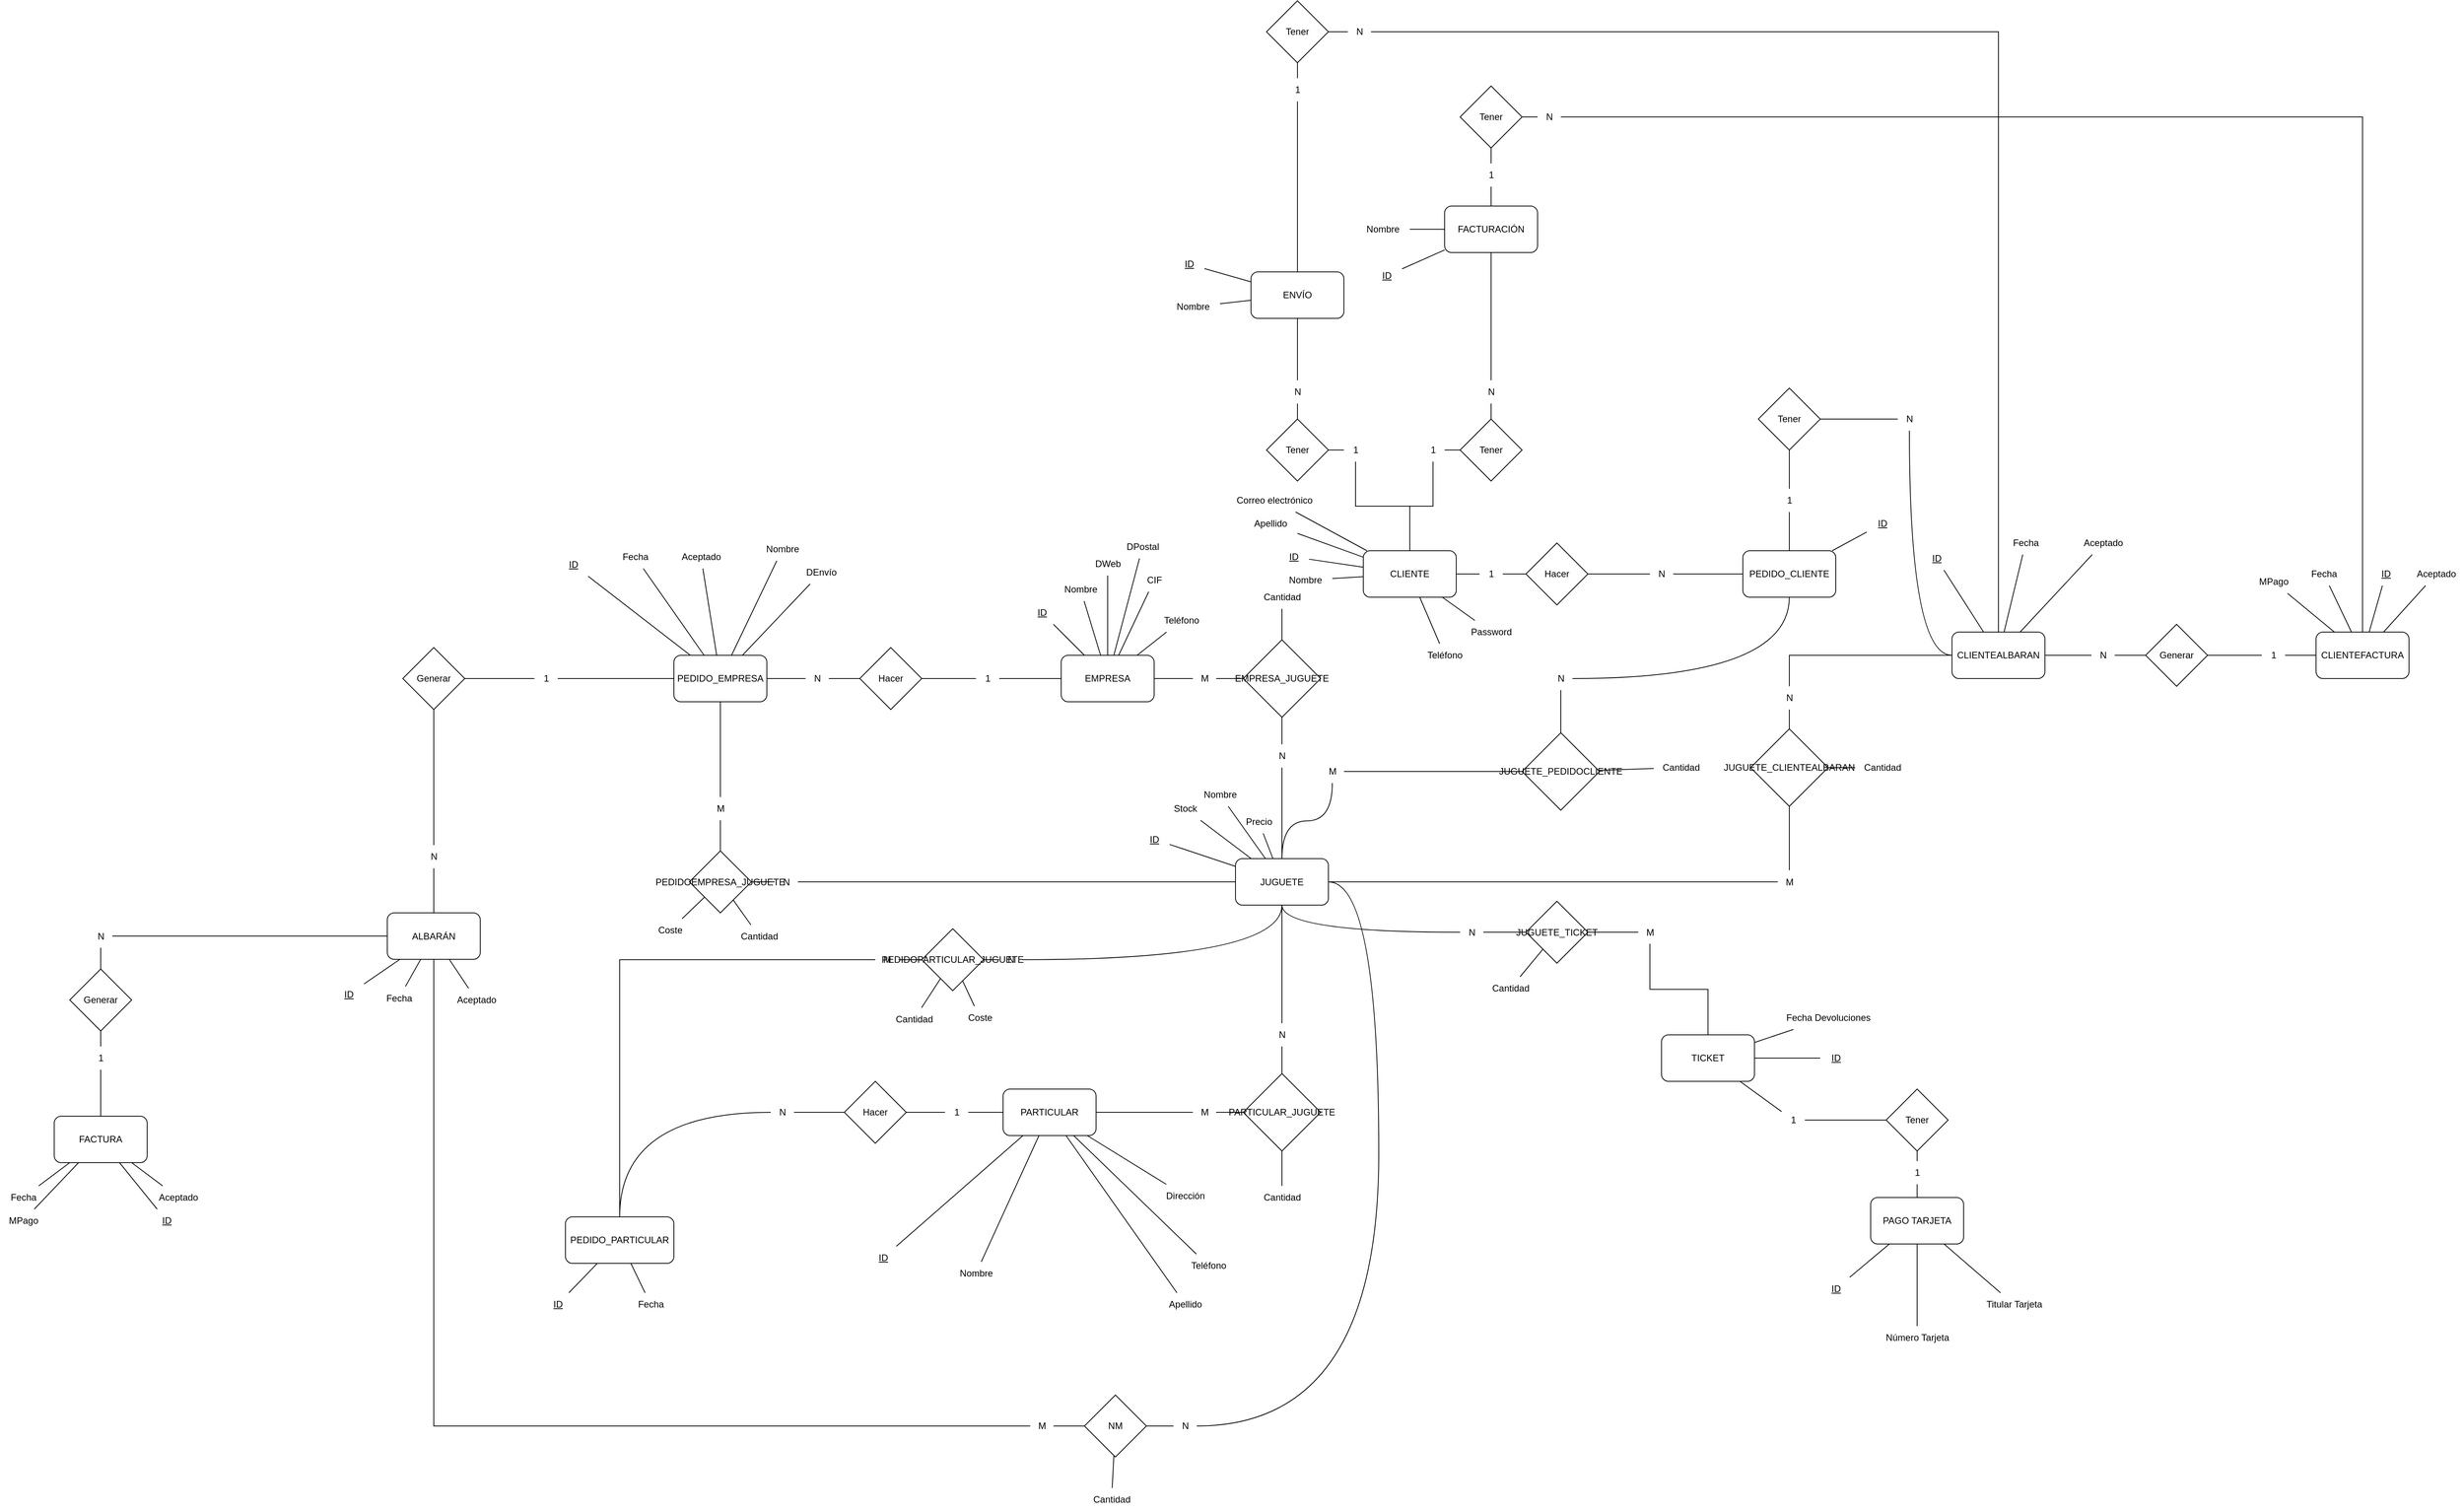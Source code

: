 <mxfile version="22.0.3" type="device">
  <diagram id="R2lEEEUBdFMjLlhIrx00" name="Page-1">
    <mxGraphModel dx="1674" dy="836" grid="1" gridSize="10" guides="1" tooltips="1" connect="1" arrows="1" fold="1" page="1" pageScale="1" pageWidth="3300" pageHeight="4681" background="none" math="0" shadow="0" extFonts="Permanent Marker^https://fonts.googleapis.com/css?family=Permanent+Marker">
      <root>
        <mxCell id="0" />
        <mxCell id="1" parent="0" />
        <mxCell id="VfdBx3yB2xFkvNGi0sht-10" style="rounded=0;orthogonalLoop=1;jettySize=auto;html=1;endArrow=none;endFill=0;edgeStyle=orthogonalEdgeStyle;" parent="1" source="owK2imrWu-m9KWTjOsYr-67" target="VfdBx3yB2xFkvNGi0sht-8" edge="1">
          <mxGeometry relative="1" as="geometry">
            <mxPoint x="1695.091" y="1535" as="sourcePoint" />
          </mxGeometry>
        </mxCell>
        <mxCell id="VfdBx3yB2xFkvNGi0sht-55" style="rounded=0;orthogonalLoop=1;jettySize=auto;html=1;endArrow=none;endFill=0;edgeStyle=orthogonalEdgeStyle;" parent="1" source="owK2imrWu-m9KWTjOsYr-73" target="VfdBx3yB2xFkvNGi0sht-37" edge="1">
          <mxGeometry relative="1" as="geometry" />
        </mxCell>
        <mxCell id="aCfzsIC8Iy1ELu8UV_ha-18" style="rounded=0;orthogonalLoop=1;jettySize=auto;html=1;endArrow=none;endFill=0;" parent="1" source="VfdBx3yB2xFkvNGi0sht-1" target="Gxj4Pued0jjaqa95siAq-85" edge="1">
          <mxGeometry relative="1" as="geometry">
            <mxPoint x="1998.239" y="1873.469" as="targetPoint" />
          </mxGeometry>
        </mxCell>
        <mxCell id="Gxj4Pued0jjaqa95siAq-3" style="rounded=0;orthogonalLoop=1;jettySize=auto;html=1;endArrow=none;endFill=0;edgeStyle=orthogonalEdgeStyle;" parent="1" source="Gxj4Pued0jjaqa95siAq-6" target="Gxj4Pued0jjaqa95siAq-2" edge="1">
          <mxGeometry relative="1" as="geometry" />
        </mxCell>
        <mxCell id="VfdBx3yB2xFkvNGi0sht-1" value="JUGUETE" style="rounded=1;whiteSpace=wrap;html=1;" parent="1" vertex="1">
          <mxGeometry x="1635" y="1707.5" width="120" height="60" as="geometry" />
        </mxCell>
        <mxCell id="VfdBx3yB2xFkvNGi0sht-12" style="rounded=0;orthogonalLoop=1;jettySize=auto;html=1;endArrow=none;endFill=0;edgeStyle=orthogonalEdgeStyle;" parent="1" source="owK2imrWu-m9KWTjOsYr-72" target="VfdBx3yB2xFkvNGi0sht-11" edge="1">
          <mxGeometry relative="1" as="geometry" />
        </mxCell>
        <mxCell id="VfdBx3yB2xFkvNGi0sht-2" value="PARTICULAR" style="rounded=1;whiteSpace=wrap;html=1;" parent="1" vertex="1">
          <mxGeometry x="1335" y="2005" width="120" height="60" as="geometry" />
        </mxCell>
        <mxCell id="VfdBx3yB2xFkvNGi0sht-9" style="rounded=0;orthogonalLoop=1;jettySize=auto;html=1;endArrow=none;endFill=0;edgeStyle=orthogonalEdgeStyle;" parent="1" source="owK2imrWu-m9KWTjOsYr-70" target="VfdBx3yB2xFkvNGi0sht-8" edge="1">
          <mxGeometry relative="1" as="geometry" />
        </mxCell>
        <mxCell id="VfdBx3yB2xFkvNGi0sht-3" value="EMPRESA" style="rounded=1;whiteSpace=wrap;html=1;" parent="1" vertex="1">
          <mxGeometry x="1410" y="1445" width="120" height="60" as="geometry" />
        </mxCell>
        <mxCell id="FZPC5P_2vaoezF-zCYtD-2" style="rounded=0;orthogonalLoop=1;jettySize=auto;html=1;endArrow=none;endFill=0;edgeStyle=orthogonalEdgeStyle;" parent="1" source="owK2imrWu-m9KWTjOsYr-79" target="VfdBx3yB2xFkvNGi0sht-21" edge="1">
          <mxGeometry relative="1" as="geometry" />
        </mxCell>
        <mxCell id="VfdBx3yB2xFkvNGi0sht-6" value="PEDIDO_EMPRESA" style="rounded=1;whiteSpace=wrap;html=1;" parent="1" vertex="1">
          <mxGeometry x="910" y="1445" width="120" height="60" as="geometry" />
        </mxCell>
        <mxCell id="VfdBx3yB2xFkvNGi0sht-8" value="EMPRESA_JUGUETE" style="rhombus;whiteSpace=wrap;html=1;" parent="1" vertex="1">
          <mxGeometry x="1645" y="1425" width="100" height="100" as="geometry" />
        </mxCell>
        <mxCell id="VfdBx3yB2xFkvNGi0sht-13" style="rounded=0;orthogonalLoop=1;jettySize=auto;html=1;endArrow=none;endFill=0;edgeStyle=orthogonalEdgeStyle;" parent="1" source="owK2imrWu-m9KWTjOsYr-76" target="VfdBx3yB2xFkvNGi0sht-1" edge="1">
          <mxGeometry relative="1" as="geometry" />
        </mxCell>
        <mxCell id="VfdBx3yB2xFkvNGi0sht-11" value="PARTICULAR_JUGUETE" style="rhombus;whiteSpace=wrap;html=1;" parent="1" vertex="1">
          <mxGeometry x="1645" y="1985" width="100" height="100" as="geometry" />
        </mxCell>
        <mxCell id="VfdBx3yB2xFkvNGi0sht-17" value="ALBARÁN" style="rounded=1;whiteSpace=wrap;html=1;" parent="1" vertex="1">
          <mxGeometry x="540" y="1777.5" width="120" height="60" as="geometry" />
        </mxCell>
        <mxCell id="VfdBx3yB2xFkvNGi0sht-29" style="rounded=0;orthogonalLoop=1;jettySize=auto;html=1;endArrow=none;endFill=0;edgeStyle=orthogonalEdgeStyle;" parent="1" source="owK2imrWu-m9KWTjOsYr-80" target="VfdBx3yB2xFkvNGi0sht-3" edge="1">
          <mxGeometry relative="1" as="geometry" />
        </mxCell>
        <mxCell id="VfdBx3yB2xFkvNGi0sht-21" value="Hacer" style="rhombus;whiteSpace=wrap;html=1;" parent="1" vertex="1">
          <mxGeometry x="1150" y="1435" width="80" height="80" as="geometry" />
        </mxCell>
        <mxCell id="VfdBx3yB2xFkvNGi0sht-30" style="rounded=0;orthogonalLoop=1;jettySize=auto;html=1;endArrow=none;endFill=0;edgeStyle=orthogonalEdgeStyle;" parent="1" source="owK2imrWu-m9KWTjOsYr-83" target="VfdBx3yB2xFkvNGi0sht-2" edge="1">
          <mxGeometry relative="1" as="geometry" />
        </mxCell>
        <mxCell id="VfdBx3yB2xFkvNGi0sht-32" style="orthogonalLoop=1;jettySize=auto;html=1;endArrow=none;endFill=0;edgeStyle=orthogonalEdgeStyle;curved=1;" parent="1" source="owK2imrWu-m9KWTjOsYr-84" target="FZPC5P_2vaoezF-zCYtD-1" edge="1">
          <mxGeometry relative="1" as="geometry" />
        </mxCell>
        <mxCell id="VfdBx3yB2xFkvNGi0sht-28" value="Hacer" style="rhombus;whiteSpace=wrap;html=1;" parent="1" vertex="1">
          <mxGeometry x="1130" y="1995" width="80" height="80" as="geometry" />
        </mxCell>
        <mxCell id="VfdBx3yB2xFkvNGi0sht-38" style="orthogonalLoop=1;jettySize=auto;html=1;endArrow=none;endFill=0;edgeStyle=orthogonalEdgeStyle;rounded=0;" parent="1" source="owK2imrWu-m9KWTjOsYr-74" target="VfdBx3yB2xFkvNGi0sht-17" edge="1">
          <mxGeometry relative="1" as="geometry" />
        </mxCell>
        <mxCell id="VfdBx3yB2xFkvNGi0sht-37" value="NM" style="rhombus;whiteSpace=wrap;html=1;" parent="1" vertex="1">
          <mxGeometry x="1440" y="2400" width="80" height="80" as="geometry" />
        </mxCell>
        <mxCell id="FZPC5P_2vaoezF-zCYtD-1" value="PEDIDO_PARTICULAR" style="rounded=1;whiteSpace=wrap;html=1;" parent="1" vertex="1">
          <mxGeometry x="770" y="2170" width="140" height="60" as="geometry" />
        </mxCell>
        <mxCell id="FZPC5P_2vaoezF-zCYtD-3" style="rounded=0;orthogonalLoop=1;jettySize=auto;html=1;endArrow=none;endFill=0;edgeStyle=orthogonalEdgeStyle;" parent="1" source="owK2imrWu-m9KWTjOsYr-82" target="VfdBx3yB2xFkvNGi0sht-17" edge="1">
          <mxGeometry relative="1" as="geometry">
            <mxPoint x="710" y="1947.5" as="targetPoint" />
          </mxGeometry>
        </mxCell>
        <mxCell id="FZPC5P_2vaoezF-zCYtD-11" style="rounded=0;orthogonalLoop=1;jettySize=auto;html=1;endArrow=none;endFill=0;edgeStyle=orthogonalEdgeStyle;" parent="1" source="owK2imrWu-m9KWTjOsYr-81" target="VfdBx3yB2xFkvNGi0sht-6" edge="1">
          <mxGeometry relative="1" as="geometry">
            <mxPoint x="750" y="1475" as="sourcePoint" />
          </mxGeometry>
        </mxCell>
        <mxCell id="FZPC5P_2vaoezF-zCYtD-4" value="Generar" style="rhombus;whiteSpace=wrap;html=1;shadow=0;" parent="1" vertex="1">
          <mxGeometry x="560" y="1435" width="80" height="80" as="geometry" />
        </mxCell>
        <mxCell id="FZPC5P_2vaoezF-zCYtD-8" style="orthogonalLoop=1;jettySize=auto;html=1;endArrow=none;endFill=0;edgeStyle=orthogonalEdgeStyle;curved=1;" parent="1" source="owK2imrWu-m9KWTjOsYr-71" target="VfdBx3yB2xFkvNGi0sht-1" edge="1">
          <mxGeometry relative="1" as="geometry" />
        </mxCell>
        <mxCell id="FZPC5P_2vaoezF-zCYtD-9" style="rounded=0;orthogonalLoop=1;jettySize=auto;html=1;endArrow=none;endFill=0;edgeStyle=orthogonalEdgeStyle;" parent="1" source="owK2imrWu-m9KWTjOsYr-78" target="FZPC5P_2vaoezF-zCYtD-1" edge="1">
          <mxGeometry relative="1" as="geometry" />
        </mxCell>
        <mxCell id="FZPC5P_2vaoezF-zCYtD-5" value="PEDIDOPARTICULAR_JUGUETE" style="rhombus;whiteSpace=wrap;html=1;" parent="1" vertex="1">
          <mxGeometry x="1230" y="1798" width="80" height="80" as="geometry" />
        </mxCell>
        <mxCell id="FZPC5P_2vaoezF-zCYtD-7" style="rounded=0;orthogonalLoop=1;jettySize=auto;html=1;endArrow=none;endFill=0;edgeStyle=orthogonalEdgeStyle;" parent="1" source="owK2imrWu-m9KWTjOsYr-75" target="VfdBx3yB2xFkvNGi0sht-1" edge="1">
          <mxGeometry relative="1" as="geometry" />
        </mxCell>
        <mxCell id="FZPC5P_2vaoezF-zCYtD-10" style="rounded=0;orthogonalLoop=1;jettySize=auto;html=1;endArrow=none;endFill=0;edgeStyle=orthogonalEdgeStyle;" parent="1" source="owK2imrWu-m9KWTjOsYr-77" target="VfdBx3yB2xFkvNGi0sht-6" edge="1">
          <mxGeometry relative="1" as="geometry">
            <mxPoint x="970" y="1543" as="sourcePoint" />
          </mxGeometry>
        </mxCell>
        <mxCell id="FZPC5P_2vaoezF-zCYtD-6" value="PEDIDOEMPRESA_JUGUETE" style="rhombus;whiteSpace=wrap;html=1;" parent="1" vertex="1">
          <mxGeometry x="930" y="1697.5" width="80" height="80" as="geometry" />
        </mxCell>
        <mxCell id="owK2imrWu-m9KWTjOsYr-4" style="rounded=0;orthogonalLoop=1;jettySize=auto;html=1;endArrow=none;endFill=0;" parent="1" source="Gxj4Pued0jjaqa95siAq-86" target="VfdBx3yB2xFkvNGi0sht-1" edge="1">
          <mxGeometry relative="1" as="geometry">
            <mxPoint x="1932.325" y="1874.404" as="sourcePoint" />
          </mxGeometry>
        </mxCell>
        <mxCell id="owK2imrWu-m9KWTjOsYr-5" style="rounded=0;orthogonalLoop=1;jettySize=auto;html=1;endArrow=none;endFill=0;" parent="1" source="Gxj4Pued0jjaqa95siAq-83" target="VfdBx3yB2xFkvNGi0sht-1" edge="1">
          <mxGeometry relative="1" as="geometry">
            <mxPoint x="2060.128" y="1755.791" as="sourcePoint" />
          </mxGeometry>
        </mxCell>
        <mxCell id="owK2imrWu-m9KWTjOsYr-8" style="rounded=0;orthogonalLoop=1;jettySize=auto;html=1;endArrow=none;endFill=0;" parent="1" source="Gxj4Pued0jjaqa95siAq-81" target="VfdBx3yB2xFkvNGi0sht-3" edge="1">
          <mxGeometry relative="1" as="geometry">
            <mxPoint x="1377.674" y="1242.335" as="sourcePoint" />
            <mxPoint x="1417.143" y="1333" as="targetPoint" />
          </mxGeometry>
        </mxCell>
        <mxCell id="owK2imrWu-m9KWTjOsYr-15" style="rounded=0;orthogonalLoop=1;jettySize=auto;html=1;endArrow=none;endFill=0;" parent="1" source="Gxj4Pued0jjaqa95siAq-80" target="VfdBx3yB2xFkvNGi0sht-3" edge="1">
          <mxGeometry relative="1" as="geometry">
            <mxPoint x="1421.382" y="1192.873" as="sourcePoint" />
            <mxPoint x="1428.105" y="1333" as="targetPoint" />
          </mxGeometry>
        </mxCell>
        <mxCell id="owK2imrWu-m9KWTjOsYr-17" style="rounded=0;orthogonalLoop=1;jettySize=auto;html=1;endArrow=none;endFill=0;" parent="1" source="Gxj4Pued0jjaqa95siAq-77" target="VfdBx3yB2xFkvNGi0sht-3" edge="1">
          <mxGeometry relative="1" as="geometry">
            <mxPoint x="1542.997" y="1272.447" as="sourcePoint" />
            <mxPoint x="1460" y="1333" as="targetPoint" />
          </mxGeometry>
        </mxCell>
        <mxCell id="owK2imrWu-m9KWTjOsYr-16" style="rounded=0;orthogonalLoop=1;jettySize=auto;html=1;endArrow=none;endFill=0;" parent="1" source="Gxj4Pued0jjaqa95siAq-78" target="VfdBx3yB2xFkvNGi0sht-3" edge="1">
          <mxGeometry relative="1" as="geometry">
            <mxPoint x="1516.386" y="1222.854" as="sourcePoint" />
            <mxPoint x="1446.875" y="1333" as="targetPoint" />
          </mxGeometry>
        </mxCell>
        <mxCell id="owK2imrWu-m9KWTjOsYr-14" style="rounded=0;orthogonalLoop=1;jettySize=auto;html=1;endArrow=none;endFill=0;" parent="1" source="Gxj4Pued0jjaqa95siAq-79" target="VfdBx3yB2xFkvNGi0sht-3" edge="1">
          <mxGeometry relative="1" as="geometry">
            <mxPoint x="1460.773" y="1242.993" as="sourcePoint" />
            <mxPoint x="1436.429" y="1333" as="targetPoint" />
          </mxGeometry>
        </mxCell>
        <mxCell id="owK2imrWu-m9KWTjOsYr-18" style="rounded=0;orthogonalLoop=1;jettySize=auto;html=1;endArrow=none;endFill=0;" parent="1" source="Gxj4Pued0jjaqa95siAq-76" target="VfdBx3yB2xFkvNGi0sht-3" edge="1">
          <mxGeometry relative="1" as="geometry">
            <mxPoint x="1556.36" y="1362.813" as="sourcePoint" />
          </mxGeometry>
        </mxCell>
        <mxCell id="owK2imrWu-m9KWTjOsYr-20" style="rounded=0;orthogonalLoop=1;jettySize=auto;html=1;endArrow=none;endFill=0;" parent="1" source="Gxj4Pued0jjaqa95siAq-60" target="VfdBx3yB2xFkvNGi0sht-8" edge="1">
          <mxGeometry relative="1" as="geometry">
            <mxPoint x="1768.061" y="1363.348" as="sourcePoint" />
          </mxGeometry>
        </mxCell>
        <mxCell id="owK2imrWu-m9KWTjOsYr-25" style="rounded=0;orthogonalLoop=1;jettySize=auto;html=1;endArrow=none;endFill=0;" parent="1" source="Gxj4Pued0jjaqa95siAq-65" target="VfdBx3yB2xFkvNGi0sht-11" edge="1">
          <mxGeometry relative="1" as="geometry">
            <mxPoint x="1583.524" y="1887.852" as="sourcePoint" />
          </mxGeometry>
        </mxCell>
        <mxCell id="owK2imrWu-m9KWTjOsYr-32" style="rounded=0;orthogonalLoop=1;jettySize=auto;html=1;endArrow=none;endFill=0;" parent="1" source="Gxj4Pued0jjaqa95siAq-71" target="VfdBx3yB2xFkvNGi0sht-2" edge="1">
          <mxGeometry relative="1" as="geometry">
            <mxPoint x="1321.09" y="2165.776" as="sourcePoint" />
          </mxGeometry>
        </mxCell>
        <mxCell id="owK2imrWu-m9KWTjOsYr-33" style="rounded=0;orthogonalLoop=1;jettySize=auto;html=1;endArrow=none;endFill=0;" parent="1" source="Gxj4Pued0jjaqa95siAq-70" target="VfdBx3yB2xFkvNGi0sht-2" edge="1">
          <mxGeometry relative="1" as="geometry">
            <mxPoint x="1391.09" y="2195.776" as="sourcePoint" />
          </mxGeometry>
        </mxCell>
        <mxCell id="owK2imrWu-m9KWTjOsYr-34" style="rounded=0;orthogonalLoop=1;jettySize=auto;html=1;endArrow=none;endFill=0;" parent="1" source="Gxj4Pued0jjaqa95siAq-69" target="VfdBx3yB2xFkvNGi0sht-2" edge="1">
          <mxGeometry relative="1" as="geometry">
            <mxPoint x="1420" y="2240" as="sourcePoint" />
          </mxGeometry>
        </mxCell>
        <mxCell id="owK2imrWu-m9KWTjOsYr-35" style="rounded=0;orthogonalLoop=1;jettySize=auto;html=1;endArrow=none;endFill=0;" parent="1" source="Gxj4Pued0jjaqa95siAq-68" target="VfdBx3yB2xFkvNGi0sht-2" edge="1">
          <mxGeometry relative="1" as="geometry">
            <mxPoint x="1480.0" y="2210" as="sourcePoint" />
          </mxGeometry>
        </mxCell>
        <mxCell id="owK2imrWu-m9KWTjOsYr-36" style="rounded=0;orthogonalLoop=1;jettySize=auto;html=1;endArrow=none;endFill=0;" parent="1" source="Gxj4Pued0jjaqa95siAq-66" target="VfdBx3yB2xFkvNGi0sht-2" edge="1">
          <mxGeometry relative="1" as="geometry">
            <mxPoint x="1520.0" y="2170" as="sourcePoint" />
          </mxGeometry>
        </mxCell>
        <mxCell id="owK2imrWu-m9KWTjOsYr-39" style="rounded=0;orthogonalLoop=1;jettySize=auto;html=1;endArrow=none;endFill=0;" parent="1" source="Gxj4Pued0jjaqa95siAq-75" target="FZPC5P_2vaoezF-zCYtD-1" edge="1">
          <mxGeometry relative="1" as="geometry">
            <mxPoint x="750.0" y="2150" as="sourcePoint" />
          </mxGeometry>
        </mxCell>
        <mxCell id="owK2imrWu-m9KWTjOsYr-40" style="rounded=0;orthogonalLoop=1;jettySize=auto;html=1;endArrow=none;endFill=0;" parent="1" source="Gxj4Pued0jjaqa95siAq-74" target="FZPC5P_2vaoezF-zCYtD-1" edge="1">
          <mxGeometry relative="1" as="geometry">
            <mxPoint x="800" y="2100" as="sourcePoint" />
          </mxGeometry>
        </mxCell>
        <mxCell id="owK2imrWu-m9KWTjOsYr-44" style="rounded=0;orthogonalLoop=1;jettySize=auto;html=1;endArrow=none;endFill=0;" parent="1" source="Gxj4Pued0jjaqa95siAq-51" target="VfdBx3yB2xFkvNGi0sht-6" edge="1">
          <mxGeometry relative="1" as="geometry">
            <mxPoint x="874.087" y="1426.922" as="sourcePoint" />
          </mxGeometry>
        </mxCell>
        <mxCell id="owK2imrWu-m9KWTjOsYr-45" style="rounded=0;orthogonalLoop=1;jettySize=auto;html=1;endArrow=none;endFill=0;" parent="1" source="Gxj4Pued0jjaqa95siAq-52" target="VfdBx3yB2xFkvNGi0sht-6" edge="1">
          <mxGeometry relative="1" as="geometry">
            <mxPoint x="921.142" y="1393.57" as="sourcePoint" />
          </mxGeometry>
        </mxCell>
        <mxCell id="owK2imrWu-m9KWTjOsYr-46" style="rounded=0;orthogonalLoop=1;jettySize=auto;html=1;endArrow=none;endFill=0;" parent="1" source="Gxj4Pued0jjaqa95siAq-53" target="VfdBx3yB2xFkvNGi0sht-6" edge="1">
          <mxGeometry relative="1" as="geometry">
            <mxPoint x="994.199" y="1394.622" as="sourcePoint" />
          </mxGeometry>
        </mxCell>
        <mxCell id="owK2imrWu-m9KWTjOsYr-48" style="rounded=0;orthogonalLoop=1;jettySize=auto;html=1;endArrow=none;endFill=0;" parent="1" source="Gxj4Pued0jjaqa95siAq-55" target="VfdBx3yB2xFkvNGi0sht-6" edge="1">
          <mxGeometry relative="1" as="geometry">
            <mxPoint x="1047.661" y="1428.349" as="sourcePoint" />
          </mxGeometry>
        </mxCell>
        <mxCell id="owK2imrWu-m9KWTjOsYr-53" style="rounded=0;orthogonalLoop=1;jettySize=auto;html=1;endArrow=none;endFill=0;" parent="1" source="Gxj4Pued0jjaqa95siAq-56" target="FZPC5P_2vaoezF-zCYtD-6" edge="1">
          <mxGeometry relative="1" as="geometry">
            <mxPoint x="1133.224" y="1697.384" as="sourcePoint" />
          </mxGeometry>
        </mxCell>
        <mxCell id="owK2imrWu-m9KWTjOsYr-55" style="rounded=0;orthogonalLoop=1;jettySize=auto;html=1;endArrow=none;endFill=0;" parent="1" source="Gxj4Pued0jjaqa95siAq-61" target="FZPC5P_2vaoezF-zCYtD-5" edge="1">
          <mxGeometry relative="1" as="geometry">
            <mxPoint x="1251.73" y="1825.066" as="sourcePoint" />
          </mxGeometry>
        </mxCell>
        <mxCell id="owK2imrWu-m9KWTjOsYr-59" style="rounded=0;orthogonalLoop=1;jettySize=auto;html=1;endArrow=none;endFill=0;" parent="1" source="Gxj4Pued0jjaqa95siAq-49" target="VfdBx3yB2xFkvNGi0sht-17" edge="1">
          <mxGeometry relative="1" as="geometry">
            <mxPoint x="591.996" y="1732.456" as="sourcePoint" />
          </mxGeometry>
        </mxCell>
        <mxCell id="owK2imrWu-m9KWTjOsYr-61" style="rounded=0;orthogonalLoop=1;jettySize=auto;html=1;endArrow=none;endFill=0;" parent="1" source="Gxj4Pued0jjaqa95siAq-48" target="VfdBx3yB2xFkvNGi0sht-17" edge="1">
          <mxGeometry relative="1" as="geometry">
            <mxPoint x="522.342" y="1760.847" as="sourcePoint" />
          </mxGeometry>
        </mxCell>
        <mxCell id="owK2imrWu-m9KWTjOsYr-64" style="rounded=0;orthogonalLoop=1;jettySize=auto;html=1;endArrow=none;endFill=0;" parent="1" source="Gxj4Pued0jjaqa95siAq-58" target="VfdBx3yB2xFkvNGi0sht-37" edge="1">
          <mxGeometry relative="1" as="geometry">
            <mxPoint x="1540.13" y="2485.016" as="sourcePoint" />
          </mxGeometry>
        </mxCell>
        <mxCell id="aCfzsIC8Iy1ELu8UV_ha-1" value="FACTURA" style="rounded=1;whiteSpace=wrap;html=1;" parent="1" vertex="1">
          <mxGeometry x="110" y="2040" width="120" height="60" as="geometry" />
        </mxCell>
        <mxCell id="aCfzsIC8Iy1ELu8UV_ha-8" style="rounded=0;orthogonalLoop=1;jettySize=auto;html=1;endArrow=none;endFill=0;edgeStyle=orthogonalEdgeStyle;" parent="1" source="aCfzsIC8Iy1ELu8UV_ha-14" target="VfdBx3yB2xFkvNGi0sht-17" edge="1">
          <mxGeometry relative="1" as="geometry" />
        </mxCell>
        <mxCell id="aCfzsIC8Iy1ELu8UV_ha-9" style="rounded=0;orthogonalLoop=1;jettySize=auto;html=1;endArrow=none;endFill=0;edgeStyle=orthogonalEdgeStyle;" parent="1" source="aCfzsIC8Iy1ELu8UV_ha-15" target="aCfzsIC8Iy1ELu8UV_ha-1" edge="1">
          <mxGeometry relative="1" as="geometry" />
        </mxCell>
        <mxCell id="aCfzsIC8Iy1ELu8UV_ha-7" value="Generar" style="rhombus;whiteSpace=wrap;html=1;" parent="1" vertex="1">
          <mxGeometry x="130" y="1850" width="80" height="80" as="geometry" />
        </mxCell>
        <mxCell id="aCfzsIC8Iy1ELu8UV_ha-20" style="rounded=0;orthogonalLoop=1;jettySize=auto;html=1;endArrow=none;endFill=0;" parent="1" source="FZPC5P_2vaoezF-zCYtD-6" target="Gxj4Pued0jjaqa95siAq-57" edge="1">
          <mxGeometry relative="1" as="geometry">
            <mxPoint x="1117" y="1700.5" as="sourcePoint" />
            <mxPoint x="1052.516" y="1679.869" as="targetPoint" />
          </mxGeometry>
        </mxCell>
        <mxCell id="aCfzsIC8Iy1ELu8UV_ha-21" style="rounded=0;orthogonalLoop=1;jettySize=auto;html=1;endArrow=none;endFill=0;" parent="1" source="Gxj4Pued0jjaqa95siAq-62" target="FZPC5P_2vaoezF-zCYtD-5" edge="1">
          <mxGeometry relative="1" as="geometry">
            <mxPoint x="1330.82" y="1821.421" as="sourcePoint" />
            <mxPoint x="1305" y="1735" as="targetPoint" />
          </mxGeometry>
        </mxCell>
        <mxCell id="aCfzsIC8Iy1ELu8UV_ha-22" style="rounded=0;orthogonalLoop=1;jettySize=auto;html=1;endArrow=none;endFill=0;" parent="1" source="Gxj4Pued0jjaqa95siAq-44" target="aCfzsIC8Iy1ELu8UV_ha-1" edge="1">
          <mxGeometry relative="1" as="geometry">
            <mxPoint x="40" y="2030" as="targetPoint" />
            <mxPoint x="80.285" y="2004.735" as="sourcePoint" />
          </mxGeometry>
        </mxCell>
        <mxCell id="aCfzsIC8Iy1ELu8UV_ha-24" style="rounded=0;orthogonalLoop=1;jettySize=auto;html=1;endArrow=none;endFill=0;" parent="1" source="Gxj4Pued0jjaqa95siAq-45" target="aCfzsIC8Iy1ELu8UV_ha-1" edge="1">
          <mxGeometry relative="1" as="geometry">
            <mxPoint x="267" y="1990" as="targetPoint" />
            <mxPoint x="248.627" y="1943.007" as="sourcePoint" />
          </mxGeometry>
        </mxCell>
        <mxCell id="aCfzsIC8Iy1ELu8UV_ha-26" style="rounded=0;orthogonalLoop=1;jettySize=auto;html=1;endArrow=none;endFill=0;" parent="1" source="Gxj4Pued0jjaqa95siAq-46" target="aCfzsIC8Iy1ELu8UV_ha-1" edge="1">
          <mxGeometry relative="1" as="geometry">
            <mxPoint x="152.032" y="2100" as="targetPoint" />
            <mxPoint x="92.032" y="2150" as="sourcePoint" />
          </mxGeometry>
        </mxCell>
        <mxCell id="aCfzsIC8Iy1ELu8UV_ha-29" style="rounded=0;orthogonalLoop=1;jettySize=auto;html=1;endArrow=none;endFill=0;" parent="1" source="Gxj4Pued0jjaqa95siAq-50" target="VfdBx3yB2xFkvNGi0sht-17" edge="1">
          <mxGeometry relative="1" as="geometry">
            <mxPoint x="760" y="1785" as="sourcePoint" />
          </mxGeometry>
        </mxCell>
        <mxCell id="aCfzsIC8Iy1ELu8UV_ha-30" style="rounded=0;orthogonalLoop=1;jettySize=auto;html=1;endArrow=none;endFill=0;" parent="1" source="Gxj4Pued0jjaqa95siAq-54" target="VfdBx3yB2xFkvNGi0sht-6" edge="1">
          <mxGeometry relative="1" as="geometry">
            <mxPoint x="955.958" y="1334.957" as="sourcePoint" />
            <mxPoint x="830" y="1329" as="targetPoint" />
          </mxGeometry>
        </mxCell>
        <mxCell id="aCfzsIC8Iy1ELu8UV_ha-32" style="rounded=0;orthogonalLoop=1;jettySize=auto;html=1;endArrow=none;endFill=0;" parent="1" source="Gxj4Pued0jjaqa95siAq-47" target="aCfzsIC8Iy1ELu8UV_ha-1" edge="1">
          <mxGeometry relative="1" as="geometry">
            <mxPoint x="360" y="2070" as="sourcePoint" />
            <mxPoint x="260" y="2084" as="targetPoint" />
          </mxGeometry>
        </mxCell>
        <mxCell id="KKVxnF1v8D0q-NkpRH1Z-100" style="rounded=0;orthogonalLoop=1;jettySize=auto;html=1;endArrow=none;endFill=0;" parent="1" source="Gxj4Pued0jjaqa95siAq-84" target="VfdBx3yB2xFkvNGi0sht-1" edge="1">
          <mxGeometry relative="1" as="geometry">
            <mxPoint x="2030.83" y="1809.17" as="targetPoint" />
            <mxPoint x="2035.724" y="1826.252" as="sourcePoint" />
          </mxGeometry>
        </mxCell>
        <mxCell id="Gxj4Pued0jjaqa95siAq-186" style="rounded=0;orthogonalLoop=1;jettySize=auto;html=1;endArrow=none;endFill=0;" parent="1" source="Gxj4Pued0jjaqa95siAq-1" target="Gxj4Pued0jjaqa95siAq-180" edge="1">
          <mxGeometry relative="1" as="geometry" />
        </mxCell>
        <mxCell id="Gxj4Pued0jjaqa95siAq-187" style="rounded=0;orthogonalLoop=1;jettySize=auto;html=1;endArrow=none;endFill=0;" parent="1" source="Gxj4Pued0jjaqa95siAq-1" target="Gxj4Pued0jjaqa95siAq-181" edge="1">
          <mxGeometry relative="1" as="geometry" />
        </mxCell>
        <mxCell id="Gxj4Pued0jjaqa95siAq-188" style="rounded=0;orthogonalLoop=1;jettySize=auto;html=1;endArrow=none;endFill=0;" parent="1" source="Gxj4Pued0jjaqa95siAq-1" target="Gxj4Pued0jjaqa95siAq-182" edge="1">
          <mxGeometry relative="1" as="geometry" />
        </mxCell>
        <mxCell id="Gxj4Pued0jjaqa95siAq-189" style="rounded=0;orthogonalLoop=1;jettySize=auto;html=1;endArrow=none;endFill=0;" parent="1" source="Gxj4Pued0jjaqa95siAq-1" target="Gxj4Pued0jjaqa95siAq-183" edge="1">
          <mxGeometry relative="1" as="geometry" />
        </mxCell>
        <mxCell id="Gxj4Pued0jjaqa95siAq-190" style="rounded=0;orthogonalLoop=1;jettySize=auto;html=1;endArrow=none;endFill=0;" parent="1" source="Gxj4Pued0jjaqa95siAq-1" target="Gxj4Pued0jjaqa95siAq-185" edge="1">
          <mxGeometry relative="1" as="geometry" />
        </mxCell>
        <mxCell id="Gxj4Pued0jjaqa95siAq-191" style="rounded=0;orthogonalLoop=1;jettySize=auto;html=1;endArrow=none;endFill=0;" parent="1" source="Gxj4Pued0jjaqa95siAq-1" target="Gxj4Pued0jjaqa95siAq-184" edge="1">
          <mxGeometry relative="1" as="geometry" />
        </mxCell>
        <mxCell id="Gxj4Pued0jjaqa95siAq-1" value="CLIENTE" style="rounded=1;whiteSpace=wrap;html=1;" parent="1" vertex="1">
          <mxGeometry x="1800" y="1310" width="120" height="60" as="geometry" />
        </mxCell>
        <mxCell id="Gxj4Pued0jjaqa95siAq-4" style="orthogonalLoop=1;jettySize=auto;html=1;endArrow=none;endFill=0;edgeStyle=orthogonalEdgeStyle;curved=1;" parent="1" source="Gxj4Pued0jjaqa95siAq-5" target="Gxj4Pued0jjaqa95siAq-7" edge="1">
          <mxGeometry relative="1" as="geometry" />
        </mxCell>
        <mxCell id="Gxj4Pued0jjaqa95siAq-201" style="rounded=0;orthogonalLoop=1;jettySize=auto;html=1;endArrow=none;endFill=0;" parent="1" source="Gxj4Pued0jjaqa95siAq-2" target="Gxj4Pued0jjaqa95siAq-200" edge="1">
          <mxGeometry relative="1" as="geometry" />
        </mxCell>
        <mxCell id="Gxj4Pued0jjaqa95siAq-2" value="JUGUETE_PEDIDOCLIENTE" style="rhombus;whiteSpace=wrap;html=1;" parent="1" vertex="1">
          <mxGeometry x="2005" y="1545" width="100" height="100" as="geometry" />
        </mxCell>
        <mxCell id="Gxj4Pued0jjaqa95siAq-167" style="rounded=0;orthogonalLoop=1;jettySize=auto;html=1;endArrow=none;endFill=0;" parent="1" source="Gxj4Pued0jjaqa95siAq-7" target="Gxj4Pued0jjaqa95siAq-163" edge="1">
          <mxGeometry relative="1" as="geometry" />
        </mxCell>
        <mxCell id="Gxj4Pued0jjaqa95siAq-7" value="PEDIDO_CLIENTE" style="rounded=1;whiteSpace=wrap;html=1;" parent="1" vertex="1">
          <mxGeometry x="2290" y="1310" width="120" height="60" as="geometry" />
        </mxCell>
        <mxCell id="Gxj4Pued0jjaqa95siAq-9" value="Hacer" style="rhombus;whiteSpace=wrap;html=1;" parent="1" vertex="1">
          <mxGeometry x="2010" y="1300" width="80" height="80" as="geometry" />
        </mxCell>
        <mxCell id="Gxj4Pued0jjaqa95siAq-10" style="rounded=0;orthogonalLoop=1;jettySize=auto;html=1;endArrow=none;endFill=0;edgeStyle=orthogonalEdgeStyle;" parent="1" source="Gxj4Pued0jjaqa95siAq-12" target="Gxj4Pued0jjaqa95siAq-1" edge="1">
          <mxGeometry relative="1" as="geometry">
            <mxPoint x="1947" y="1563" as="sourcePoint" />
            <mxPoint x="1937" y="1420" as="targetPoint" />
          </mxGeometry>
        </mxCell>
        <mxCell id="Gxj4Pued0jjaqa95siAq-11" style="rounded=0;orthogonalLoop=1;jettySize=auto;html=1;endArrow=none;endFill=0;edgeStyle=orthogonalEdgeStyle;" parent="1" source="Gxj4Pued0jjaqa95siAq-13" target="Gxj4Pued0jjaqa95siAq-9" edge="1">
          <mxGeometry relative="1" as="geometry">
            <mxPoint x="2168" y="1313" as="sourcePoint" />
            <mxPoint x="2120" y="1310" as="targetPoint" />
          </mxGeometry>
        </mxCell>
        <mxCell id="Gxj4Pued0jjaqa95siAq-203" style="rounded=0;orthogonalLoop=1;jettySize=auto;html=1;endArrow=none;endFill=0;" parent="1" source="Gxj4Pued0jjaqa95siAq-14" target="Gxj4Pued0jjaqa95siAq-202" edge="1">
          <mxGeometry relative="1" as="geometry" />
        </mxCell>
        <mxCell id="Gxj4Pued0jjaqa95siAq-14" value="JUGUETE_CLIENTEALBARAN" style="rhombus;whiteSpace=wrap;html=1;" parent="1" vertex="1">
          <mxGeometry x="2300" y="1540" width="100" height="100" as="geometry" />
        </mxCell>
        <mxCell id="Gxj4Pued0jjaqa95siAq-15" style="rounded=0;orthogonalLoop=1;jettySize=auto;html=1;endArrow=none;endFill=0;edgeStyle=orthogonalEdgeStyle;" parent="1" source="Gxj4Pued0jjaqa95siAq-18" target="Gxj4Pued0jjaqa95siAq-14" edge="1">
          <mxGeometry relative="1" as="geometry">
            <mxPoint x="1971.5" y="1700" as="sourcePoint" />
            <mxPoint x="2076.5" y="1592" as="targetPoint" />
          </mxGeometry>
        </mxCell>
        <mxCell id="Gxj4Pued0jjaqa95siAq-16" style="rounded=0;orthogonalLoop=1;jettySize=auto;html=1;endArrow=none;endFill=0;edgeStyle=orthogonalEdgeStyle;" parent="1" source="Gxj4Pued0jjaqa95siAq-17" target="Gxj4Pued0jjaqa95siAq-14" edge="1">
          <mxGeometry relative="1" as="geometry">
            <mxPoint x="2345" y="1500" as="sourcePoint" />
            <mxPoint x="2673" y="1334" as="targetPoint" />
          </mxGeometry>
        </mxCell>
        <mxCell id="Gxj4Pued0jjaqa95siAq-19" value="" style="orthogonalLoop=1;jettySize=auto;html=1;endArrow=none;endFill=0;edgeStyle=orthogonalEdgeStyle;rounded=0;" parent="1" source="VfdBx3yB2xFkvNGi0sht-1" target="Gxj4Pued0jjaqa95siAq-18" edge="1">
          <mxGeometry relative="1" as="geometry">
            <mxPoint x="1839" y="1733" as="sourcePoint" />
            <mxPoint x="2167" y="1567" as="targetPoint" />
          </mxGeometry>
        </mxCell>
        <mxCell id="Gxj4Pued0jjaqa95siAq-18" value="M" style="text;html=1;align=center;verticalAlign=middle;resizable=0;points=[];autosize=1;strokeColor=none;fillColor=none;" parent="1" vertex="1">
          <mxGeometry x="2335" y="1722.5" width="30" height="30" as="geometry" />
        </mxCell>
        <mxCell id="Gxj4Pued0jjaqa95siAq-20" value="" style="rounded=0;orthogonalLoop=1;jettySize=auto;html=1;endArrow=none;endFill=0;edgeStyle=orthogonalEdgeStyle;" parent="1" source="Gxj4Pued0jjaqa95siAq-88" target="Gxj4Pued0jjaqa95siAq-17" edge="1">
          <mxGeometry relative="1" as="geometry">
            <mxPoint x="2360" y="1410" as="sourcePoint" />
            <mxPoint x="2343" y="1508" as="targetPoint" />
          </mxGeometry>
        </mxCell>
        <mxCell id="Gxj4Pued0jjaqa95siAq-17" value="N" style="text;html=1;align=center;verticalAlign=middle;resizable=0;points=[];autosize=1;strokeColor=none;fillColor=none;" parent="1" vertex="1">
          <mxGeometry x="2335" y="1485" width="30" height="30" as="geometry" />
        </mxCell>
        <mxCell id="Gxj4Pued0jjaqa95siAq-21" value="" style="rounded=0;orthogonalLoop=1;jettySize=auto;html=1;endArrow=none;endFill=0;edgeStyle=orthogonalEdgeStyle;" parent="1" source="Gxj4Pued0jjaqa95siAq-2" target="Gxj4Pued0jjaqa95siAq-5" edge="1">
          <mxGeometry relative="1" as="geometry">
            <mxPoint x="2132" y="1553" as="sourcePoint" />
            <mxPoint x="2122" y="1410" as="targetPoint" />
          </mxGeometry>
        </mxCell>
        <mxCell id="Gxj4Pued0jjaqa95siAq-5" value="N" style="text;html=1;align=center;verticalAlign=middle;resizable=0;points=[];autosize=1;strokeColor=none;fillColor=none;" parent="1" vertex="1">
          <mxGeometry x="2040" y="1460" width="30" height="30" as="geometry" />
        </mxCell>
        <mxCell id="Gxj4Pued0jjaqa95siAq-22" value="" style="orthogonalLoop=1;jettySize=auto;html=1;endArrow=none;endFill=0;edgeStyle=orthogonalEdgeStyle;curved=1;" parent="1" source="VfdBx3yB2xFkvNGi0sht-1" target="Gxj4Pued0jjaqa95siAq-6" edge="1">
          <mxGeometry relative="1" as="geometry">
            <mxPoint x="1810" y="1733" as="sourcePoint" />
            <mxPoint x="1915" y="1625" as="targetPoint" />
          </mxGeometry>
        </mxCell>
        <mxCell id="Gxj4Pued0jjaqa95siAq-6" value="M" style="text;html=1;align=center;verticalAlign=middle;resizable=0;points=[];autosize=1;strokeColor=none;fillColor=none;" parent="1" vertex="1">
          <mxGeometry x="1745" y="1580" width="30" height="30" as="geometry" />
        </mxCell>
        <mxCell id="Gxj4Pued0jjaqa95siAq-23" value="" style="rounded=0;orthogonalLoop=1;jettySize=auto;html=1;endArrow=none;endFill=0;edgeStyle=orthogonalEdgeStyle;" parent="1" source="VfdBx3yB2xFkvNGi0sht-1" target="owK2imrWu-m9KWTjOsYr-67" edge="1">
          <mxGeometry relative="1" as="geometry">
            <mxPoint x="1758" y="1733" as="sourcePoint" />
            <mxPoint x="1681" y="1629" as="targetPoint" />
          </mxGeometry>
        </mxCell>
        <mxCell id="owK2imrWu-m9KWTjOsYr-67" value="N" style="text;html=1;align=center;verticalAlign=middle;resizable=0;points=[];autosize=1;strokeColor=none;fillColor=none;" parent="1" vertex="1">
          <mxGeometry x="1680" y="1560" width="30" height="30" as="geometry" />
        </mxCell>
        <mxCell id="Gxj4Pued0jjaqa95siAq-24" value="" style="rounded=0;orthogonalLoop=1;jettySize=auto;html=1;endArrow=none;endFill=0;edgeStyle=orthogonalEdgeStyle;" parent="1" source="VfdBx3yB2xFkvNGi0sht-3" target="owK2imrWu-m9KWTjOsYr-70" edge="1">
          <mxGeometry relative="1" as="geometry">
            <mxPoint x="1540" y="1515" as="sourcePoint" />
            <mxPoint x="1610" y="1515" as="targetPoint" />
          </mxGeometry>
        </mxCell>
        <mxCell id="owK2imrWu-m9KWTjOsYr-70" value="M" style="text;html=1;align=center;verticalAlign=middle;resizable=0;points=[];autosize=1;strokeColor=none;fillColor=none;" parent="1" vertex="1">
          <mxGeometry x="1580" y="1460" width="30" height="30" as="geometry" />
        </mxCell>
        <mxCell id="Gxj4Pued0jjaqa95siAq-25" value="" style="rounded=0;orthogonalLoop=1;jettySize=auto;html=1;endArrow=none;endFill=0;edgeStyle=orthogonalEdgeStyle;" parent="1" source="VfdBx3yB2xFkvNGi0sht-21" target="owK2imrWu-m9KWTjOsYr-80" edge="1">
          <mxGeometry relative="1" as="geometry">
            <mxPoint x="1259" y="1524" as="sourcePoint" />
            <mxPoint x="1420" y="1517" as="targetPoint" />
          </mxGeometry>
        </mxCell>
        <mxCell id="owK2imrWu-m9KWTjOsYr-80" value="1" style="text;html=1;align=center;verticalAlign=middle;resizable=0;points=[];autosize=1;strokeColor=none;fillColor=none;" parent="1" vertex="1">
          <mxGeometry x="1300" y="1460" width="30" height="30" as="geometry" />
        </mxCell>
        <mxCell id="Gxj4Pued0jjaqa95siAq-26" value="" style="rounded=0;orthogonalLoop=1;jettySize=auto;html=1;endArrow=none;endFill=0;edgeStyle=orthogonalEdgeStyle;" parent="1" source="VfdBx3yB2xFkvNGi0sht-6" target="owK2imrWu-m9KWTjOsYr-79" edge="1">
          <mxGeometry relative="1" as="geometry">
            <mxPoint x="1030" y="1475" as="sourcePoint" />
            <mxPoint x="1150" y="1479.615" as="targetPoint" />
          </mxGeometry>
        </mxCell>
        <mxCell id="owK2imrWu-m9KWTjOsYr-79" value="N" style="text;html=1;align=center;verticalAlign=middle;resizable=0;points=[];autosize=1;strokeColor=none;fillColor=none;" parent="1" vertex="1">
          <mxGeometry x="1080" y="1460" width="30" height="30" as="geometry" />
        </mxCell>
        <mxCell id="Gxj4Pued0jjaqa95siAq-42" style="rounded=0;orthogonalLoop=1;jettySize=auto;html=1;endArrow=none;endFill=0;edgeStyle=orthogonalEdgeStyle;" parent="1" source="aCfzsIC8Iy1ELu8UV_ha-14" target="aCfzsIC8Iy1ELu8UV_ha-7" edge="1">
          <mxGeometry relative="1" as="geometry">
            <mxPoint x="170" y="1840" as="sourcePoint" />
          </mxGeometry>
        </mxCell>
        <mxCell id="aCfzsIC8Iy1ELu8UV_ha-14" value="N" style="text;html=1;align=center;verticalAlign=middle;resizable=0;points=[];autosize=1;strokeColor=none;fillColor=none;" parent="1" vertex="1">
          <mxGeometry x="155" y="1792.5" width="30" height="30" as="geometry" />
        </mxCell>
        <mxCell id="Gxj4Pued0jjaqa95siAq-28" value="" style="rounded=0;orthogonalLoop=1;jettySize=auto;html=1;endArrow=none;endFill=0;edgeStyle=orthogonalEdgeStyle;" parent="1" source="aCfzsIC8Iy1ELu8UV_ha-7" target="aCfzsIC8Iy1ELu8UV_ha-15" edge="1">
          <mxGeometry relative="1" as="geometry">
            <mxPoint x="170" y="1930" as="sourcePoint" />
            <mxPoint x="170" y="2000" as="targetPoint" />
          </mxGeometry>
        </mxCell>
        <mxCell id="aCfzsIC8Iy1ELu8UV_ha-15" value="1" style="text;html=1;align=center;verticalAlign=middle;resizable=0;points=[];autosize=1;strokeColor=none;fillColor=none;" parent="1" vertex="1">
          <mxGeometry x="155" y="1950" width="30" height="30" as="geometry" />
        </mxCell>
        <mxCell id="Gxj4Pued0jjaqa95siAq-30" value="" style="rounded=0;orthogonalLoop=1;jettySize=auto;html=1;endArrow=none;endFill=0;edgeStyle=orthogonalEdgeStyle;" parent="1" source="FZPC5P_2vaoezF-zCYtD-4" target="owK2imrWu-m9KWTjOsYr-81" edge="1">
          <mxGeometry relative="1" as="geometry">
            <mxPoint x="778" y="1606" as="sourcePoint" />
            <mxPoint x="910" y="1550" as="targetPoint" />
          </mxGeometry>
        </mxCell>
        <mxCell id="owK2imrWu-m9KWTjOsYr-81" value="1" style="text;html=1;align=center;verticalAlign=middle;resizable=0;points=[];autosize=1;strokeColor=none;fillColor=none;" parent="1" vertex="1">
          <mxGeometry x="730" y="1460" width="30" height="30" as="geometry" />
        </mxCell>
        <mxCell id="Gxj4Pued0jjaqa95siAq-31" value="" style="rounded=0;orthogonalLoop=1;jettySize=auto;html=1;endArrow=none;endFill=0;edgeStyle=orthogonalEdgeStyle;" parent="1" source="FZPC5P_2vaoezF-zCYtD-4" target="owK2imrWu-m9KWTjOsYr-82" edge="1">
          <mxGeometry relative="1" as="geometry">
            <mxPoint x="643" y="1778" as="targetPoint" />
            <mxPoint x="726" y="1719" as="sourcePoint" />
          </mxGeometry>
        </mxCell>
        <mxCell id="owK2imrWu-m9KWTjOsYr-82" value="N" style="text;html=1;align=center;verticalAlign=middle;resizable=0;points=[];autosize=1;strokeColor=none;fillColor=none;" parent="1" vertex="1">
          <mxGeometry x="585" y="1690" width="30" height="30" as="geometry" />
        </mxCell>
        <mxCell id="Gxj4Pued0jjaqa95siAq-32" value="" style="rounded=0;orthogonalLoop=1;jettySize=auto;html=1;endArrow=none;endFill=0;edgeStyle=orthogonalEdgeStyle;" parent="1" source="FZPC5P_2vaoezF-zCYtD-6" target="owK2imrWu-m9KWTjOsYr-77" edge="1">
          <mxGeometry relative="1" as="geometry">
            <mxPoint x="982" y="1735.5" as="sourcePoint" />
            <mxPoint x="770" y="1643.5" as="targetPoint" />
          </mxGeometry>
        </mxCell>
        <mxCell id="owK2imrWu-m9KWTjOsYr-77" value="M" style="text;html=1;align=center;verticalAlign=middle;resizable=0;points=[];autosize=1;strokeColor=none;fillColor=none;" parent="1" vertex="1">
          <mxGeometry x="955" y="1628" width="30" height="30" as="geometry" />
        </mxCell>
        <mxCell id="Gxj4Pued0jjaqa95siAq-33" value="" style="rounded=0;orthogonalLoop=1;jettySize=auto;html=1;endArrow=none;endFill=0;edgeStyle=orthogonalEdgeStyle;" parent="1" source="FZPC5P_2vaoezF-zCYtD-6" target="owK2imrWu-m9KWTjOsYr-75" edge="1">
          <mxGeometry relative="1" as="geometry">
            <mxPoint x="1048" y="1749.5" as="sourcePoint" />
            <mxPoint x="1460" y="1767.5" as="targetPoint" />
          </mxGeometry>
        </mxCell>
        <mxCell id="owK2imrWu-m9KWTjOsYr-75" value="N" style="text;html=1;align=center;verticalAlign=middle;resizable=0;points=[];autosize=1;strokeColor=none;fillColor=none;" parent="1" vertex="1">
          <mxGeometry x="1040" y="1722.5" width="30" height="30" as="geometry" />
        </mxCell>
        <mxCell id="Gxj4Pued0jjaqa95siAq-34" value="" style="rounded=0;orthogonalLoop=1;jettySize=auto;html=1;endArrow=none;endFill=0;edgeStyle=orthogonalEdgeStyle;" parent="1" source="VfdBx3yB2xFkvNGi0sht-28" target="owK2imrWu-m9KWTjOsYr-84" edge="1">
          <mxGeometry relative="1" as="geometry">
            <mxPoint x="1189" y="2061" as="sourcePoint" />
            <mxPoint x="1110" y="2039" as="targetPoint" />
          </mxGeometry>
        </mxCell>
        <mxCell id="owK2imrWu-m9KWTjOsYr-84" value="N" style="text;html=1;align=center;verticalAlign=middle;resizable=0;points=[];autosize=1;strokeColor=none;fillColor=none;" parent="1" vertex="1">
          <mxGeometry x="1035" y="2020" width="30" height="30" as="geometry" />
        </mxCell>
        <mxCell id="Gxj4Pued0jjaqa95siAq-35" value="" style="rounded=0;orthogonalLoop=1;jettySize=auto;html=1;endArrow=none;endFill=0;edgeStyle=orthogonalEdgeStyle;" parent="1" source="VfdBx3yB2xFkvNGi0sht-28" target="owK2imrWu-m9KWTjOsYr-83" edge="1">
          <mxGeometry relative="1" as="geometry">
            <mxPoint x="1252" y="2078" as="sourcePoint" />
            <mxPoint x="1360" y="2105" as="targetPoint" />
          </mxGeometry>
        </mxCell>
        <mxCell id="owK2imrWu-m9KWTjOsYr-83" value="1" style="text;html=1;align=center;verticalAlign=middle;resizable=0;points=[];autosize=1;strokeColor=none;fillColor=none;" parent="1" vertex="1">
          <mxGeometry x="1260" y="2020" width="30" height="30" as="geometry" />
        </mxCell>
        <mxCell id="Gxj4Pued0jjaqa95siAq-36" value="" style="rounded=0;orthogonalLoop=1;jettySize=auto;html=1;endArrow=none;endFill=0;edgeStyle=orthogonalEdgeStyle;" parent="1" source="VfdBx3yB2xFkvNGi0sht-2" target="owK2imrWu-m9KWTjOsYr-72" edge="1">
          <mxGeometry relative="1" as="geometry">
            <mxPoint x="1456" y="2090" as="sourcePoint" />
            <mxPoint x="1633" y="1943" as="targetPoint" />
          </mxGeometry>
        </mxCell>
        <mxCell id="owK2imrWu-m9KWTjOsYr-72" value="M" style="text;html=1;align=center;verticalAlign=middle;resizable=0;points=[];autosize=1;strokeColor=none;fillColor=none;" parent="1" vertex="1">
          <mxGeometry x="1580" y="2020" width="30" height="30" as="geometry" />
        </mxCell>
        <mxCell id="Gxj4Pued0jjaqa95siAq-37" value="" style="rounded=0;orthogonalLoop=1;jettySize=auto;html=1;endArrow=none;endFill=0;edgeStyle=orthogonalEdgeStyle;" parent="1" source="VfdBx3yB2xFkvNGi0sht-11" target="owK2imrWu-m9KWTjOsYr-76" edge="1">
          <mxGeometry relative="1" as="geometry">
            <mxPoint x="1682" y="1892" as="sourcePoint" />
            <mxPoint x="1757" y="1793" as="targetPoint" />
          </mxGeometry>
        </mxCell>
        <mxCell id="owK2imrWu-m9KWTjOsYr-76" value="N" style="text;html=1;align=center;verticalAlign=middle;resizable=0;points=[];autosize=1;strokeColor=none;fillColor=none;" parent="1" vertex="1">
          <mxGeometry x="1680" y="1920" width="30" height="30" as="geometry" />
        </mxCell>
        <mxCell id="Gxj4Pued0jjaqa95siAq-38" value="" style="rounded=0;orthogonalLoop=1;jettySize=auto;html=1;endArrow=none;endFill=0;edgeStyle=orthogonalEdgeStyle;" parent="1" source="Gxj4Pued0jjaqa95siAq-9" target="Gxj4Pued0jjaqa95siAq-12" edge="1">
          <mxGeometry relative="1" as="geometry">
            <mxPoint x="2033" y="1387" as="sourcePoint" />
            <mxPoint x="1985" y="1384" as="targetPoint" />
          </mxGeometry>
        </mxCell>
        <mxCell id="Gxj4Pued0jjaqa95siAq-12" value="1" style="text;html=1;align=center;verticalAlign=middle;resizable=0;points=[];autosize=1;strokeColor=none;fillColor=none;" parent="1" vertex="1">
          <mxGeometry x="1950" y="1325" width="30" height="30" as="geometry" />
        </mxCell>
        <mxCell id="Gxj4Pued0jjaqa95siAq-87" style="edgeStyle=orthogonalEdgeStyle;rounded=0;orthogonalLoop=1;jettySize=auto;html=1;endArrow=none;endFill=0;" parent="1" source="Gxj4Pued0jjaqa95siAq-13" target="Gxj4Pued0jjaqa95siAq-7" edge="1">
          <mxGeometry relative="1" as="geometry" />
        </mxCell>
        <mxCell id="Gxj4Pued0jjaqa95siAq-13" value="N" style="text;html=1;align=center;verticalAlign=middle;resizable=0;points=[];autosize=1;strokeColor=none;fillColor=none;" parent="1" vertex="1">
          <mxGeometry x="2170" y="1325" width="30" height="30" as="geometry" />
        </mxCell>
        <mxCell id="Gxj4Pued0jjaqa95siAq-40" value="" style="orthogonalLoop=1;jettySize=auto;html=1;endArrow=none;endFill=0;edgeStyle=orthogonalEdgeStyle;curved=1;" parent="1" source="VfdBx3yB2xFkvNGi0sht-1" target="owK2imrWu-m9KWTjOsYr-73" edge="1">
          <mxGeometry relative="1" as="geometry">
            <mxPoint x="1767" y="1793" as="sourcePoint" />
            <mxPoint x="1492" y="2412" as="targetPoint" />
            <Array as="points">
              <mxPoint x="1820" y="1738" />
              <mxPoint x="1820" y="2440" />
            </Array>
          </mxGeometry>
        </mxCell>
        <mxCell id="owK2imrWu-m9KWTjOsYr-73" value="N" style="text;html=1;align=center;verticalAlign=middle;resizable=0;points=[];autosize=1;strokeColor=none;fillColor=none;" parent="1" vertex="1">
          <mxGeometry x="1555" y="2425" width="30" height="30" as="geometry" />
        </mxCell>
        <mxCell id="Gxj4Pued0jjaqa95siAq-41" value="" style="rounded=0;orthogonalLoop=1;jettySize=auto;html=1;endArrow=none;endFill=0;edgeStyle=orthogonalEdgeStyle;" parent="1" source="VfdBx3yB2xFkvNGi0sht-37" target="owK2imrWu-m9KWTjOsYr-74" edge="1">
          <mxGeometry relative="1" as="geometry">
            <mxPoint x="1457" y="2423" as="sourcePoint" />
            <mxPoint x="642" y="1838" as="targetPoint" />
          </mxGeometry>
        </mxCell>
        <mxCell id="owK2imrWu-m9KWTjOsYr-74" value="M" style="text;html=1;align=center;verticalAlign=middle;resizable=0;points=[];autosize=1;strokeColor=none;fillColor=none;" parent="1" vertex="1">
          <mxGeometry x="1370" y="2425" width="30" height="30" as="geometry" />
        </mxCell>
        <mxCell id="Gxj4Pued0jjaqa95siAq-44" value="&lt;u&gt;ID&lt;/u&gt;" style="text;html=1;align=center;verticalAlign=middle;resizable=0;points=[];autosize=1;strokeColor=none;fillColor=none;" parent="1" vertex="1">
          <mxGeometry x="235" y="2160" width="40" height="30" as="geometry" />
        </mxCell>
        <mxCell id="Gxj4Pued0jjaqa95siAq-45" value="Fecha" style="text;html=1;align=center;verticalAlign=middle;resizable=0;points=[];autosize=1;strokeColor=none;fillColor=none;" parent="1" vertex="1">
          <mxGeometry x="40" y="2130" width="60" height="30" as="geometry" />
        </mxCell>
        <mxCell id="Gxj4Pued0jjaqa95siAq-46" value="MPago" style="text;html=1;align=center;verticalAlign=middle;resizable=0;points=[];autosize=1;strokeColor=none;fillColor=none;" parent="1" vertex="1">
          <mxGeometry x="40" y="2160" width="60" height="30" as="geometry" />
        </mxCell>
        <mxCell id="Gxj4Pued0jjaqa95siAq-47" value="Aceptado" style="text;html=1;align=center;verticalAlign=middle;resizable=0;points=[];autosize=1;strokeColor=none;fillColor=none;" parent="1" vertex="1">
          <mxGeometry x="235" y="2130" width="70" height="30" as="geometry" />
        </mxCell>
        <mxCell id="Gxj4Pued0jjaqa95siAq-48" value="&lt;u style=&quot;&quot;&gt;ID&lt;/u&gt;" style="text;html=1;align=center;verticalAlign=middle;resizable=0;points=[];autosize=1;strokeColor=none;fillColor=none;" parent="1" vertex="1">
          <mxGeometry x="470" y="1868" width="40" height="30" as="geometry" />
        </mxCell>
        <mxCell id="Gxj4Pued0jjaqa95siAq-49" value="Fecha" style="text;html=1;align=center;verticalAlign=middle;resizable=0;points=[];autosize=1;strokeColor=none;fillColor=none;" parent="1" vertex="1">
          <mxGeometry x="525" y="1872.5" width="60" height="30" as="geometry" />
        </mxCell>
        <mxCell id="Gxj4Pued0jjaqa95siAq-50" value="Aceptado" style="text;html=1;align=center;verticalAlign=middle;resizable=0;points=[];autosize=1;strokeColor=none;fillColor=none;" parent="1" vertex="1">
          <mxGeometry x="620" y="1875" width="70" height="30" as="geometry" />
        </mxCell>
        <mxCell id="Gxj4Pued0jjaqa95siAq-51" value="&lt;u style=&quot;&quot;&gt;ID&lt;/u&gt;" style="text;html=1;align=center;verticalAlign=middle;resizable=0;points=[];autosize=1;strokeColor=none;fillColor=none;" parent="1" vertex="1">
          <mxGeometry x="760" y="1313" width="40" height="30" as="geometry" />
        </mxCell>
        <mxCell id="Gxj4Pued0jjaqa95siAq-52" value="Fecha" style="text;html=1;align=center;verticalAlign=middle;resizable=0;points=[];autosize=1;strokeColor=none;fillColor=none;" parent="1" vertex="1">
          <mxGeometry x="830" y="1303" width="60" height="30" as="geometry" />
        </mxCell>
        <mxCell id="Gxj4Pued0jjaqa95siAq-53" value="Aceptado" style="text;html=1;align=center;verticalAlign=middle;resizable=0;points=[];autosize=1;strokeColor=none;fillColor=none;" parent="1" vertex="1">
          <mxGeometry x="910" y="1303" width="70" height="30" as="geometry" />
        </mxCell>
        <mxCell id="Gxj4Pued0jjaqa95siAq-54" value="Nombre" style="text;html=1;align=center;verticalAlign=middle;resizable=0;points=[];autosize=1;strokeColor=none;fillColor=none;" parent="1" vertex="1">
          <mxGeometry x="1015" y="1293" width="70" height="30" as="geometry" />
        </mxCell>
        <mxCell id="Gxj4Pued0jjaqa95siAq-55" value="DEnvío" style="text;html=1;align=center;verticalAlign=middle;resizable=0;points=[];autosize=1;strokeColor=none;fillColor=none;" parent="1" vertex="1">
          <mxGeometry x="1070" y="1323" width="60" height="30" as="geometry" />
        </mxCell>
        <mxCell id="Gxj4Pued0jjaqa95siAq-56" value="Cantidad" style="text;html=1;align=center;verticalAlign=middle;resizable=0;points=[];autosize=1;strokeColor=none;fillColor=none;" parent="1" vertex="1">
          <mxGeometry x="985" y="1793" width="70" height="30" as="geometry" />
        </mxCell>
        <mxCell id="Gxj4Pued0jjaqa95siAq-57" value="Coste" style="text;html=1;align=center;verticalAlign=middle;resizable=0;points=[];autosize=1;strokeColor=none;fillColor=none;" parent="1" vertex="1">
          <mxGeometry x="880" y="1785" width="50" height="30" as="geometry" />
        </mxCell>
        <mxCell id="Gxj4Pued0jjaqa95siAq-58" value="Cantidad" style="text;html=1;align=center;verticalAlign=middle;resizable=0;points=[];autosize=1;strokeColor=none;fillColor=none;" parent="1" vertex="1">
          <mxGeometry x="1440" y="2520" width="70" height="30" as="geometry" />
        </mxCell>
        <mxCell id="Gxj4Pued0jjaqa95siAq-60" value="Cantidad" style="text;html=1;align=center;verticalAlign=middle;resizable=0;points=[];autosize=1;strokeColor=none;fillColor=none;" parent="1" vertex="1">
          <mxGeometry x="1660" y="1355" width="70" height="30" as="geometry" />
        </mxCell>
        <mxCell id="Gxj4Pued0jjaqa95siAq-61" value="Cantidad" style="text;html=1;align=center;verticalAlign=middle;resizable=0;points=[];autosize=1;strokeColor=none;fillColor=none;" parent="1" vertex="1">
          <mxGeometry x="1185" y="1900" width="70" height="30" as="geometry" />
        </mxCell>
        <mxCell id="Gxj4Pued0jjaqa95siAq-62" value="Coste" style="text;html=1;align=center;verticalAlign=middle;resizable=0;points=[];autosize=1;strokeColor=none;fillColor=none;" parent="1" vertex="1">
          <mxGeometry x="1280" y="1898" width="50" height="30" as="geometry" />
        </mxCell>
        <mxCell id="Gxj4Pued0jjaqa95siAq-63" value="" style="rounded=0;orthogonalLoop=1;jettySize=auto;html=1;endArrow=none;endFill=0;edgeStyle=orthogonalEdgeStyle;" parent="1" source="FZPC5P_2vaoezF-zCYtD-5" target="owK2imrWu-m9KWTjOsYr-78" edge="1">
          <mxGeometry relative="1" as="geometry">
            <mxPoint x="1287" y="1887" as="sourcePoint" />
            <mxPoint x="883" y="2170" as="targetPoint" />
          </mxGeometry>
        </mxCell>
        <mxCell id="owK2imrWu-m9KWTjOsYr-78" value="M" style="text;html=1;align=center;verticalAlign=middle;resizable=0;points=[];autosize=1;strokeColor=none;fillColor=none;" parent="1" vertex="1">
          <mxGeometry x="1170" y="1823" width="30" height="30" as="geometry" />
        </mxCell>
        <mxCell id="Gxj4Pued0jjaqa95siAq-64" value="" style="rounded=0;orthogonalLoop=1;jettySize=auto;html=1;endArrow=none;endFill=0;edgeStyle=orthogonalEdgeStyle;" parent="1" source="FZPC5P_2vaoezF-zCYtD-5" target="owK2imrWu-m9KWTjOsYr-71" edge="1">
          <mxGeometry relative="1" as="geometry">
            <mxPoint x="1340" y="1860" as="sourcePoint" />
            <mxPoint x="1635" y="1758" as="targetPoint" />
          </mxGeometry>
        </mxCell>
        <mxCell id="owK2imrWu-m9KWTjOsYr-71" value="N" style="text;html=1;align=center;verticalAlign=middle;resizable=0;points=[];autosize=1;strokeColor=none;fillColor=none;" parent="1" vertex="1">
          <mxGeometry x="1330" y="1823" width="30" height="30" as="geometry" />
        </mxCell>
        <mxCell id="Gxj4Pued0jjaqa95siAq-65" value="Cantidad" style="text;html=1;align=center;verticalAlign=middle;resizable=0;points=[];autosize=1;strokeColor=none;fillColor=none;" parent="1" vertex="1">
          <mxGeometry x="1660" y="2130" width="70" height="30" as="geometry" />
        </mxCell>
        <mxCell id="Gxj4Pued0jjaqa95siAq-66" value="Dirección" style="text;html=1;align=center;verticalAlign=middle;resizable=0;points=[];autosize=1;strokeColor=none;fillColor=none;" parent="1" vertex="1">
          <mxGeometry x="1535" y="2128" width="70" height="30" as="geometry" />
        </mxCell>
        <mxCell id="Gxj4Pued0jjaqa95siAq-68" value="Teléfono" style="text;html=1;align=center;verticalAlign=middle;resizable=0;points=[];autosize=1;strokeColor=none;fillColor=none;" parent="1" vertex="1">
          <mxGeometry x="1565" y="2218" width="70" height="30" as="geometry" />
        </mxCell>
        <mxCell id="Gxj4Pued0jjaqa95siAq-69" value="Apellido" style="text;html=1;align=center;verticalAlign=middle;resizable=0;points=[];autosize=1;strokeColor=none;fillColor=none;" parent="1" vertex="1">
          <mxGeometry x="1535" y="2268" width="70" height="30" as="geometry" />
        </mxCell>
        <mxCell id="Gxj4Pued0jjaqa95siAq-70" value="Nombre" style="text;html=1;align=center;verticalAlign=middle;resizable=0;points=[];autosize=1;strokeColor=none;fillColor=none;" parent="1" vertex="1">
          <mxGeometry x="1265" y="2228" width="70" height="30" as="geometry" />
        </mxCell>
        <mxCell id="Gxj4Pued0jjaqa95siAq-71" value="&lt;u style=&quot;&quot;&gt;ID&lt;/u&gt;" style="text;html=1;align=center;verticalAlign=middle;resizable=0;points=[];autosize=1;strokeColor=none;fillColor=none;" parent="1" vertex="1">
          <mxGeometry x="1160" y="2208" width="40" height="30" as="geometry" />
        </mxCell>
        <mxCell id="Gxj4Pued0jjaqa95siAq-74" value="Fecha" style="text;html=1;align=center;verticalAlign=middle;resizable=0;points=[];autosize=1;strokeColor=none;fillColor=none;" parent="1" vertex="1">
          <mxGeometry x="850" y="2268" width="60" height="30" as="geometry" />
        </mxCell>
        <mxCell id="Gxj4Pued0jjaqa95siAq-75" value="&lt;u style=&quot;&quot;&gt;ID&lt;/u&gt;" style="text;html=1;align=center;verticalAlign=middle;resizable=0;points=[];autosize=1;strokeColor=none;fillColor=none;" parent="1" vertex="1">
          <mxGeometry x="740" y="2268" width="40" height="30" as="geometry" />
        </mxCell>
        <mxCell id="Gxj4Pued0jjaqa95siAq-76" value="Teléfono" style="text;html=1;align=center;verticalAlign=middle;resizable=0;points=[];autosize=1;strokeColor=none;fillColor=none;" parent="1" vertex="1">
          <mxGeometry x="1530" y="1385" width="70" height="30" as="geometry" />
        </mxCell>
        <mxCell id="Gxj4Pued0jjaqa95siAq-77" value="CIF" style="text;html=1;align=center;verticalAlign=middle;resizable=0;points=[];autosize=1;strokeColor=none;fillColor=none;" parent="1" vertex="1">
          <mxGeometry x="1510" y="1333" width="40" height="30" as="geometry" />
        </mxCell>
        <mxCell id="Gxj4Pued0jjaqa95siAq-78" value="DPostal" style="text;html=1;align=center;verticalAlign=middle;resizable=0;points=[];autosize=1;strokeColor=none;fillColor=none;" parent="1" vertex="1">
          <mxGeometry x="1480" y="1290" width="70" height="30" as="geometry" />
        </mxCell>
        <mxCell id="Gxj4Pued0jjaqa95siAq-79" value="DWeb" style="text;html=1;align=center;verticalAlign=middle;resizable=0;points=[];autosize=1;strokeColor=none;fillColor=none;" parent="1" vertex="1">
          <mxGeometry x="1440" y="1312" width="60" height="30" as="geometry" />
        </mxCell>
        <mxCell id="Gxj4Pued0jjaqa95siAq-80" value="Nombre" style="text;html=1;align=center;verticalAlign=middle;resizable=0;points=[];autosize=1;strokeColor=none;fillColor=none;" parent="1" vertex="1">
          <mxGeometry x="1400" y="1345" width="70" height="30" as="geometry" />
        </mxCell>
        <mxCell id="Gxj4Pued0jjaqa95siAq-81" value="&lt;u style=&quot;&quot;&gt;ID&lt;/u&gt;" style="text;html=1;align=center;verticalAlign=middle;resizable=0;points=[];autosize=1;strokeColor=none;fillColor=none;" parent="1" vertex="1">
          <mxGeometry x="1365" y="1375" width="40" height="30" as="geometry" />
        </mxCell>
        <mxCell id="Gxj4Pued0jjaqa95siAq-83" value="Nombre" style="text;html=1;align=center;verticalAlign=middle;resizable=0;points=[];autosize=1;strokeColor=none;fillColor=none;" parent="1" vertex="1">
          <mxGeometry x="1580" y="1610" width="70" height="30" as="geometry" />
        </mxCell>
        <mxCell id="Gxj4Pued0jjaqa95siAq-84" value="Precio" style="text;html=1;align=center;verticalAlign=middle;resizable=0;points=[];autosize=1;strokeColor=none;fillColor=none;" parent="1" vertex="1">
          <mxGeometry x="1635" y="1645" width="60" height="30" as="geometry" />
        </mxCell>
        <mxCell id="Gxj4Pued0jjaqa95siAq-85" value="Stock" style="text;html=1;align=center;verticalAlign=middle;resizable=0;points=[];autosize=1;strokeColor=none;fillColor=none;" parent="1" vertex="1">
          <mxGeometry x="1545" y="1628" width="50" height="30" as="geometry" />
        </mxCell>
        <mxCell id="Gxj4Pued0jjaqa95siAq-86" value="&lt;u style=&quot;&quot;&gt;ID&lt;/u&gt;" style="text;html=1;align=center;verticalAlign=middle;resizable=0;points=[];autosize=1;strokeColor=none;fillColor=none;" parent="1" vertex="1">
          <mxGeometry x="1510" y="1667.5" width="40" height="30" as="geometry" />
        </mxCell>
        <mxCell id="Gxj4Pued0jjaqa95siAq-101" style="rounded=0;orthogonalLoop=1;jettySize=auto;html=1;endArrow=none;endFill=0;" parent="1" source="Gxj4Pued0jjaqa95siAq-88" target="Gxj4Pued0jjaqa95siAq-91" edge="1">
          <mxGeometry relative="1" as="geometry" />
        </mxCell>
        <mxCell id="Gxj4Pued0jjaqa95siAq-88" value="CLIENTEALBARAN" style="rounded=1;whiteSpace=wrap;html=1;" parent="1" vertex="1">
          <mxGeometry x="2560" y="1415" width="120" height="60" as="geometry" />
        </mxCell>
        <mxCell id="Gxj4Pued0jjaqa95siAq-89" value="&lt;u style=&quot;&quot;&gt;ID&lt;/u&gt;" style="text;html=1;align=center;verticalAlign=middle;resizable=0;points=[];autosize=1;strokeColor=none;fillColor=none;" parent="1" vertex="1">
          <mxGeometry x="2520" y="1305" width="40" height="30" as="geometry" />
        </mxCell>
        <mxCell id="Gxj4Pued0jjaqa95siAq-90" value="Fecha" style="text;html=1;align=center;verticalAlign=middle;resizable=0;points=[];autosize=1;strokeColor=none;fillColor=none;" parent="1" vertex="1">
          <mxGeometry x="2625" y="1285" width="60" height="30" as="geometry" />
        </mxCell>
        <mxCell id="Gxj4Pued0jjaqa95siAq-91" value="Aceptado" style="text;html=1;align=center;verticalAlign=middle;resizable=0;points=[];autosize=1;strokeColor=none;fillColor=none;" parent="1" vertex="1">
          <mxGeometry x="2720" y="1285" width="70" height="30" as="geometry" />
        </mxCell>
        <mxCell id="Gxj4Pued0jjaqa95siAq-92" value="CLIENTEFACTURA" style="rounded=1;whiteSpace=wrap;html=1;" parent="1" vertex="1">
          <mxGeometry x="3030" y="1415" width="120" height="60" as="geometry" />
        </mxCell>
        <mxCell id="Gxj4Pued0jjaqa95siAq-93" style="rounded=0;orthogonalLoop=1;jettySize=auto;html=1;endArrow=none;endFill=0;" parent="1" source="Gxj4Pued0jjaqa95siAq-97" target="Gxj4Pued0jjaqa95siAq-92" edge="1">
          <mxGeometry relative="1" as="geometry">
            <mxPoint x="2960" y="1405" as="targetPoint" />
            <mxPoint x="3000.285" y="1379.735" as="sourcePoint" />
          </mxGeometry>
        </mxCell>
        <mxCell id="Gxj4Pued0jjaqa95siAq-94" style="rounded=0;orthogonalLoop=1;jettySize=auto;html=1;endArrow=none;endFill=0;" parent="1" source="Gxj4Pued0jjaqa95siAq-98" target="Gxj4Pued0jjaqa95siAq-92" edge="1">
          <mxGeometry relative="1" as="geometry">
            <mxPoint x="3187" y="1365" as="targetPoint" />
            <mxPoint x="3168.627" y="1318.007" as="sourcePoint" />
          </mxGeometry>
        </mxCell>
        <mxCell id="Gxj4Pued0jjaqa95siAq-95" style="rounded=0;orthogonalLoop=1;jettySize=auto;html=1;endArrow=none;endFill=0;" parent="1" source="Gxj4Pued0jjaqa95siAq-99" target="Gxj4Pued0jjaqa95siAq-92" edge="1">
          <mxGeometry relative="1" as="geometry">
            <mxPoint x="3072.032" y="1475" as="targetPoint" />
            <mxPoint x="3012.032" y="1525" as="sourcePoint" />
          </mxGeometry>
        </mxCell>
        <mxCell id="Gxj4Pued0jjaqa95siAq-96" style="rounded=0;orthogonalLoop=1;jettySize=auto;html=1;endArrow=none;endFill=0;" parent="1" source="Gxj4Pued0jjaqa95siAq-100" target="Gxj4Pued0jjaqa95siAq-92" edge="1">
          <mxGeometry relative="1" as="geometry">
            <mxPoint x="3280" y="1445" as="sourcePoint" />
            <mxPoint x="3180" y="1459" as="targetPoint" />
          </mxGeometry>
        </mxCell>
        <mxCell id="Gxj4Pued0jjaqa95siAq-97" value="&lt;u&gt;ID&lt;/u&gt;" style="text;html=1;align=center;verticalAlign=middle;resizable=0;points=[];autosize=1;strokeColor=none;fillColor=none;" parent="1" vertex="1">
          <mxGeometry x="3100" y="1325" width="40" height="30" as="geometry" />
        </mxCell>
        <mxCell id="Gxj4Pued0jjaqa95siAq-98" value="Fecha" style="text;html=1;align=center;verticalAlign=middle;resizable=0;points=[];autosize=1;strokeColor=none;fillColor=none;" parent="1" vertex="1">
          <mxGeometry x="3010" y="1325" width="60" height="30" as="geometry" />
        </mxCell>
        <mxCell id="Gxj4Pued0jjaqa95siAq-99" value="MPago" style="text;html=1;align=center;verticalAlign=middle;resizable=0;points=[];autosize=1;strokeColor=none;fillColor=none;" parent="1" vertex="1">
          <mxGeometry x="2945" y="1335" width="60" height="30" as="geometry" />
        </mxCell>
        <mxCell id="Gxj4Pued0jjaqa95siAq-100" value="Aceptado" style="text;html=1;align=center;verticalAlign=middle;resizable=0;points=[];autosize=1;strokeColor=none;fillColor=none;" parent="1" vertex="1">
          <mxGeometry x="3150" y="1325" width="70" height="30" as="geometry" />
        </mxCell>
        <mxCell id="Gxj4Pued0jjaqa95siAq-102" style="rounded=0;orthogonalLoop=1;jettySize=auto;html=1;endArrow=none;endFill=0;" parent="1" source="Gxj4Pued0jjaqa95siAq-88" target="Gxj4Pued0jjaqa95siAq-90" edge="1">
          <mxGeometry relative="1" as="geometry">
            <mxPoint x="3160" y="1881.25" as="sourcePoint" />
            <mxPoint x="3185" y="1919.25" as="targetPoint" />
          </mxGeometry>
        </mxCell>
        <mxCell id="Gxj4Pued0jjaqa95siAq-103" style="rounded=0;orthogonalLoop=1;jettySize=auto;html=1;endArrow=none;endFill=0;" parent="1" source="Gxj4Pued0jjaqa95siAq-88" target="Gxj4Pued0jjaqa95siAq-89" edge="1">
          <mxGeometry relative="1" as="geometry">
            <mxPoint x="3123" y="1881.25" as="sourcePoint" />
            <mxPoint x="3103" y="1916.25" as="targetPoint" />
          </mxGeometry>
        </mxCell>
        <mxCell id="Gxj4Pued0jjaqa95siAq-105" value="Tener" style="rhombus;whiteSpace=wrap;html=1;" parent="1" vertex="1">
          <mxGeometry x="2310" y="1100" width="80" height="80" as="geometry" />
        </mxCell>
        <mxCell id="Gxj4Pued0jjaqa95siAq-106" style="rounded=0;orthogonalLoop=1;jettySize=auto;html=1;endArrow=none;endFill=0;edgeStyle=orthogonalEdgeStyle;" parent="1" source="Gxj4Pued0jjaqa95siAq-109" target="Gxj4Pued0jjaqa95siAq-7" edge="1">
          <mxGeometry relative="1" as="geometry">
            <mxPoint x="2477" y="1561" as="sourcePoint" />
            <mxPoint x="2450" y="1338" as="targetPoint" />
          </mxGeometry>
        </mxCell>
        <mxCell id="Gxj4Pued0jjaqa95siAq-107" style="rounded=0;orthogonalLoop=1;jettySize=auto;html=1;endArrow=none;endFill=0;edgeStyle=orthogonalEdgeStyle;" parent="1" source="Gxj4Pued0jjaqa95siAq-111" target="Gxj4Pued0jjaqa95siAq-105" edge="1">
          <mxGeometry relative="1" as="geometry">
            <mxPoint x="2698" y="1311" as="sourcePoint" />
            <mxPoint x="2650" y="1308" as="targetPoint" />
          </mxGeometry>
        </mxCell>
        <mxCell id="Gxj4Pued0jjaqa95siAq-108" value="" style="rounded=0;orthogonalLoop=1;jettySize=auto;html=1;endArrow=none;endFill=0;edgeStyle=orthogonalEdgeStyle;" parent="1" source="Gxj4Pued0jjaqa95siAq-105" target="Gxj4Pued0jjaqa95siAq-109" edge="1">
          <mxGeometry relative="1" as="geometry">
            <mxPoint x="2563" y="1385" as="sourcePoint" />
            <mxPoint x="2515" y="1382" as="targetPoint" />
          </mxGeometry>
        </mxCell>
        <mxCell id="Gxj4Pued0jjaqa95siAq-109" value="1" style="text;html=1;align=center;verticalAlign=middle;resizable=0;points=[];autosize=1;strokeColor=none;fillColor=none;" parent="1" vertex="1">
          <mxGeometry x="2335" y="1230" width="30" height="30" as="geometry" />
        </mxCell>
        <mxCell id="RHSetcxV30v6dskl33_W-1" style="edgeStyle=orthogonalEdgeStyle;orthogonalLoop=1;jettySize=auto;html=1;endArrow=none;endFill=0;curved=1;" parent="1" source="Gxj4Pued0jjaqa95siAq-111" target="Gxj4Pued0jjaqa95siAq-88" edge="1">
          <mxGeometry relative="1" as="geometry">
            <Array as="points">
              <mxPoint x="2505" y="1445" />
            </Array>
          </mxGeometry>
        </mxCell>
        <mxCell id="Gxj4Pued0jjaqa95siAq-111" value="N" style="text;html=1;align=center;verticalAlign=middle;resizable=0;points=[];autosize=1;strokeColor=none;fillColor=none;" parent="1" vertex="1">
          <mxGeometry x="2490" y="1125" width="30" height="30" as="geometry" />
        </mxCell>
        <mxCell id="Gxj4Pued0jjaqa95siAq-112" value="Generar" style="rhombus;whiteSpace=wrap;html=1;" parent="1" vertex="1">
          <mxGeometry x="2810" y="1405" width="80" height="80" as="geometry" />
        </mxCell>
        <mxCell id="Gxj4Pued0jjaqa95siAq-113" style="rounded=0;orthogonalLoop=1;jettySize=auto;html=1;endArrow=none;endFill=0;edgeStyle=orthogonalEdgeStyle;" parent="1" source="Gxj4Pued0jjaqa95siAq-116" target="Gxj4Pued0jjaqa95siAq-92" edge="1">
          <mxGeometry relative="1" as="geometry">
            <mxPoint x="2957" y="1876" as="sourcePoint" />
            <mxPoint x="2830" y="1625" as="targetPoint" />
          </mxGeometry>
        </mxCell>
        <mxCell id="Gxj4Pued0jjaqa95siAq-114" style="rounded=0;orthogonalLoop=1;jettySize=auto;html=1;endArrow=none;endFill=0;edgeStyle=orthogonalEdgeStyle;" parent="1" source="Gxj4Pued0jjaqa95siAq-118" target="Gxj4Pued0jjaqa95siAq-112" edge="1">
          <mxGeometry relative="1" as="geometry">
            <mxPoint x="3178" y="1626" as="sourcePoint" />
            <mxPoint x="3130" y="1623" as="targetPoint" />
          </mxGeometry>
        </mxCell>
        <mxCell id="Gxj4Pued0jjaqa95siAq-115" value="" style="rounded=0;orthogonalLoop=1;jettySize=auto;html=1;endArrow=none;endFill=0;edgeStyle=orthogonalEdgeStyle;" parent="1" source="Gxj4Pued0jjaqa95siAq-112" target="Gxj4Pued0jjaqa95siAq-116" edge="1">
          <mxGeometry relative="1" as="geometry">
            <mxPoint x="3043" y="1700" as="sourcePoint" />
            <mxPoint x="2995" y="1697" as="targetPoint" />
          </mxGeometry>
        </mxCell>
        <mxCell id="Gxj4Pued0jjaqa95siAq-116" value="1" style="text;html=1;align=center;verticalAlign=middle;resizable=0;points=[];autosize=1;strokeColor=none;fillColor=none;" parent="1" vertex="1">
          <mxGeometry x="2960" y="1430" width="30" height="30" as="geometry" />
        </mxCell>
        <mxCell id="Gxj4Pued0jjaqa95siAq-117" style="edgeStyle=orthogonalEdgeStyle;rounded=0;orthogonalLoop=1;jettySize=auto;html=1;endArrow=none;endFill=0;" parent="1" source="Gxj4Pued0jjaqa95siAq-118" target="Gxj4Pued0jjaqa95siAq-88" edge="1">
          <mxGeometry relative="1" as="geometry">
            <mxPoint x="2830" y="1285" as="targetPoint" />
          </mxGeometry>
        </mxCell>
        <mxCell id="Gxj4Pued0jjaqa95siAq-118" value="N" style="text;html=1;align=center;verticalAlign=middle;resizable=0;points=[];autosize=1;strokeColor=none;fillColor=none;" parent="1" vertex="1">
          <mxGeometry x="2740" y="1430" width="30" height="30" as="geometry" />
        </mxCell>
        <mxCell id="Gxj4Pued0jjaqa95siAq-138" style="rounded=0;orthogonalLoop=1;jettySize=auto;html=1;endArrow=none;endFill=0;" parent="1" source="Gxj4Pued0jjaqa95siAq-120" target="Gxj4Pued0jjaqa95siAq-137" edge="1">
          <mxGeometry relative="1" as="geometry" />
        </mxCell>
        <mxCell id="Gxj4Pued0jjaqa95siAq-162" style="rounded=0;orthogonalLoop=1;jettySize=auto;html=1;endArrow=none;endFill=0;" parent="1" source="Gxj4Pued0jjaqa95siAq-120" target="Gxj4Pued0jjaqa95siAq-161" edge="1">
          <mxGeometry relative="1" as="geometry" />
        </mxCell>
        <mxCell id="Gxj4Pued0jjaqa95siAq-120" value="TICKET" style="rounded=1;whiteSpace=wrap;html=1;" parent="1" vertex="1">
          <mxGeometry x="2185" y="1935" width="120" height="60" as="geometry" />
        </mxCell>
        <mxCell id="Gxj4Pued0jjaqa95siAq-123" style="edgeStyle=orthogonalEdgeStyle;orthogonalLoop=1;jettySize=auto;html=1;endArrow=none;endFill=0;curved=1;" parent="1" source="Gxj4Pued0jjaqa95siAq-127" target="VfdBx3yB2xFkvNGi0sht-1" edge="1">
          <mxGeometry relative="1" as="geometry" />
        </mxCell>
        <mxCell id="Gxj4Pued0jjaqa95siAq-124" style="edgeStyle=orthogonalEdgeStyle;rounded=0;orthogonalLoop=1;jettySize=auto;html=1;endArrow=none;endFill=0;" parent="1" source="Gxj4Pued0jjaqa95siAq-129" target="Gxj4Pued0jjaqa95siAq-120" edge="1">
          <mxGeometry relative="1" as="geometry">
            <mxPoint x="2180" y="2030" as="targetPoint" />
          </mxGeometry>
        </mxCell>
        <mxCell id="Gxj4Pued0jjaqa95siAq-128" value="" style="edgeStyle=orthogonalEdgeStyle;rounded=0;orthogonalLoop=1;jettySize=auto;html=1;endArrow=none;endFill=0;" parent="1" source="Gxj4Pued0jjaqa95siAq-121" target="Gxj4Pued0jjaqa95siAq-127" edge="1">
          <mxGeometry relative="1" as="geometry">
            <mxPoint x="2010" y="1803" as="sourcePoint" />
            <mxPoint x="1755" y="1737" as="targetPoint" />
          </mxGeometry>
        </mxCell>
        <mxCell id="Gxj4Pued0jjaqa95siAq-121" value="JUGUETE_TICKET" style="rhombus;whiteSpace=wrap;html=1;" parent="1" vertex="1">
          <mxGeometry x="2010" y="1762.5" width="80" height="80" as="geometry" />
        </mxCell>
        <mxCell id="Gxj4Pued0jjaqa95siAq-127" value="N" style="text;html=1;align=center;verticalAlign=middle;resizable=0;points=[];autosize=1;strokeColor=none;fillColor=none;" parent="1" vertex="1">
          <mxGeometry x="1925" y="1787.5" width="30" height="30" as="geometry" />
        </mxCell>
        <mxCell id="Gxj4Pued0jjaqa95siAq-130" value="" style="edgeStyle=orthogonalEdgeStyle;rounded=0;orthogonalLoop=1;jettySize=auto;html=1;endArrow=none;endFill=0;" parent="1" source="Gxj4Pued0jjaqa95siAq-121" target="Gxj4Pued0jjaqa95siAq-129" edge="1">
          <mxGeometry relative="1" as="geometry">
            <mxPoint x="2090" y="1803" as="sourcePoint" />
            <mxPoint x="2185" y="1803" as="targetPoint" />
          </mxGeometry>
        </mxCell>
        <mxCell id="Gxj4Pued0jjaqa95siAq-129" value="M" style="text;html=1;align=center;verticalAlign=middle;resizable=0;points=[];autosize=1;strokeColor=none;fillColor=none;" parent="1" vertex="1">
          <mxGeometry x="2155" y="1787.5" width="30" height="30" as="geometry" />
        </mxCell>
        <mxCell id="Gxj4Pued0jjaqa95siAq-136" style="rounded=0;orthogonalLoop=1;jettySize=auto;html=1;endArrow=none;endFill=0;" parent="1" source="Gxj4Pued0jjaqa95siAq-135" target="Gxj4Pued0jjaqa95siAq-121" edge="1">
          <mxGeometry relative="1" as="geometry" />
        </mxCell>
        <mxCell id="Gxj4Pued0jjaqa95siAq-135" value="Cantidad" style="text;html=1;align=center;verticalAlign=middle;resizable=0;points=[];autosize=1;strokeColor=none;fillColor=none;" parent="1" vertex="1">
          <mxGeometry x="1955" y="1860" width="70" height="30" as="geometry" />
        </mxCell>
        <mxCell id="Gxj4Pued0jjaqa95siAq-137" value="Fecha Devoluciones" style="text;html=1;align=center;verticalAlign=middle;resizable=0;points=[];autosize=1;strokeColor=none;fillColor=none;" parent="1" vertex="1">
          <mxGeometry x="2335" y="1898" width="130" height="30" as="geometry" />
        </mxCell>
        <mxCell id="Gxj4Pued0jjaqa95siAq-141" value="Titular Tarjeta" style="text;html=1;align=center;verticalAlign=middle;resizable=0;points=[];autosize=1;strokeColor=none;fillColor=none;" parent="1" vertex="1">
          <mxGeometry x="2590" y="2268" width="100" height="30" as="geometry" />
        </mxCell>
        <mxCell id="Gxj4Pued0jjaqa95siAq-144" style="rounded=0;orthogonalLoop=1;jettySize=auto;html=1;endArrow=none;endFill=0;" parent="1" source="4b2r9q-Jo4o94u1XVHOW-1" target="Gxj4Pued0jjaqa95siAq-141" edge="1">
          <mxGeometry relative="1" as="geometry">
            <mxPoint x="2079" y="1975" as="sourcePoint" />
            <mxPoint x="2145" y="2035" as="targetPoint" />
          </mxGeometry>
        </mxCell>
        <mxCell id="Gxj4Pued0jjaqa95siAq-168" style="edgeStyle=orthogonalEdgeStyle;rounded=0;orthogonalLoop=1;jettySize=auto;html=1;exitX=0.5;exitY=0;exitDx=0;exitDy=0;endArrow=none;endFill=0;" parent="1" source="Gxj4Pued0jjaqa95siAq-172" target="Gxj4Pued0jjaqa95siAq-165" edge="1">
          <mxGeometry relative="1" as="geometry" />
        </mxCell>
        <mxCell id="Gxj4Pued0jjaqa95siAq-196" style="rounded=0;orthogonalLoop=1;jettySize=auto;html=1;endArrow=none;endFill=0;" parent="1" source="Gxj4Pued0jjaqa95siAq-145" target="Gxj4Pued0jjaqa95siAq-192" edge="1">
          <mxGeometry relative="1" as="geometry" />
        </mxCell>
        <mxCell id="Gxj4Pued0jjaqa95siAq-197" style="rounded=0;orthogonalLoop=1;jettySize=auto;html=1;endArrow=none;endFill=0;" parent="1" source="Gxj4Pued0jjaqa95siAq-145" target="Gxj4Pued0jjaqa95siAq-193" edge="1">
          <mxGeometry relative="1" as="geometry" />
        </mxCell>
        <mxCell id="Gxj4Pued0jjaqa95siAq-145" value="ENVÍO" style="rounded=1;whiteSpace=wrap;html=1;" parent="1" vertex="1">
          <mxGeometry x="1655" y="950" width="120" height="60" as="geometry" />
        </mxCell>
        <mxCell id="Gxj4Pued0jjaqa95siAq-169" style="edgeStyle=orthogonalEdgeStyle;rounded=0;orthogonalLoop=1;jettySize=auto;html=1;exitX=0.5;exitY=0;exitDx=0;exitDy=0;endArrow=none;endFill=0;" parent="1" source="Gxj4Pued0jjaqa95siAq-176" target="Gxj4Pued0jjaqa95siAq-166" edge="1">
          <mxGeometry relative="1" as="geometry" />
        </mxCell>
        <mxCell id="Gxj4Pued0jjaqa95siAq-198" style="rounded=0;orthogonalLoop=1;jettySize=auto;html=1;endArrow=none;endFill=0;" parent="1" source="Gxj4Pued0jjaqa95siAq-146" target="Gxj4Pued0jjaqa95siAq-195" edge="1">
          <mxGeometry relative="1" as="geometry" />
        </mxCell>
        <mxCell id="Gxj4Pued0jjaqa95siAq-199" style="rounded=0;orthogonalLoop=1;jettySize=auto;html=1;endArrow=none;endFill=0;" parent="1" source="Gxj4Pued0jjaqa95siAq-146" target="Gxj4Pued0jjaqa95siAq-194" edge="1">
          <mxGeometry relative="1" as="geometry" />
        </mxCell>
        <mxCell id="Gxj4Pued0jjaqa95siAq-146" value="FACTURACIÓN" style="rounded=1;whiteSpace=wrap;html=1;" parent="1" vertex="1">
          <mxGeometry x="1905" y="865" width="120" height="60" as="geometry" />
        </mxCell>
        <mxCell id="Gxj4Pued0jjaqa95siAq-151" style="edgeStyle=orthogonalEdgeStyle;rounded=0;orthogonalLoop=1;jettySize=auto;html=1;endArrow=none;endFill=0;" parent="1" source="Gxj4Pued0jjaqa95siAq-157" target="Gxj4Pued0jjaqa95siAq-145" edge="1">
          <mxGeometry relative="1" as="geometry" />
        </mxCell>
        <mxCell id="Gxj4Pued0jjaqa95siAq-152" style="edgeStyle=orthogonalEdgeStyle;rounded=0;orthogonalLoop=1;jettySize=auto;html=1;endArrow=none;endFill=0;" parent="1" source="Gxj4Pued0jjaqa95siAq-153" target="Gxj4Pued0jjaqa95siAq-1" edge="1">
          <mxGeometry relative="1" as="geometry" />
        </mxCell>
        <mxCell id="Gxj4Pued0jjaqa95siAq-147" value="Tener" style="rhombus;whiteSpace=wrap;html=1;" parent="1" vertex="1">
          <mxGeometry x="1675" y="1140" width="80" height="80" as="geometry" />
        </mxCell>
        <mxCell id="Gxj4Pued0jjaqa95siAq-149" style="edgeStyle=orthogonalEdgeStyle;rounded=0;orthogonalLoop=1;jettySize=auto;html=1;endArrow=none;endFill=0;" parent="1" source="Gxj4Pued0jjaqa95siAq-159" target="Gxj4Pued0jjaqa95siAq-146" edge="1">
          <mxGeometry relative="1" as="geometry" />
        </mxCell>
        <mxCell id="Gxj4Pued0jjaqa95siAq-150" style="edgeStyle=orthogonalEdgeStyle;rounded=0;orthogonalLoop=1;jettySize=auto;html=1;endArrow=none;endFill=0;" parent="1" source="Gxj4Pued0jjaqa95siAq-155" target="Gxj4Pued0jjaqa95siAq-1" edge="1">
          <mxGeometry relative="1" as="geometry" />
        </mxCell>
        <mxCell id="Gxj4Pued0jjaqa95siAq-148" value="Tener" style="rhombus;whiteSpace=wrap;html=1;" parent="1" vertex="1">
          <mxGeometry x="1925" y="1140" width="80" height="80" as="geometry" />
        </mxCell>
        <mxCell id="Gxj4Pued0jjaqa95siAq-154" value="" style="edgeStyle=orthogonalEdgeStyle;rounded=0;orthogonalLoop=1;jettySize=auto;html=1;endArrow=none;endFill=0;" parent="1" source="Gxj4Pued0jjaqa95siAq-147" target="Gxj4Pued0jjaqa95siAq-153" edge="1">
          <mxGeometry relative="1" as="geometry">
            <mxPoint x="1755" y="1180" as="sourcePoint" />
            <mxPoint x="1860" y="1310" as="targetPoint" />
          </mxGeometry>
        </mxCell>
        <mxCell id="Gxj4Pued0jjaqa95siAq-153" value="1" style="text;html=1;align=center;verticalAlign=middle;resizable=0;points=[];autosize=1;strokeColor=none;fillColor=none;" parent="1" vertex="1">
          <mxGeometry x="1775" y="1165" width="30" height="30" as="geometry" />
        </mxCell>
        <mxCell id="Gxj4Pued0jjaqa95siAq-156" value="" style="edgeStyle=orthogonalEdgeStyle;rounded=0;orthogonalLoop=1;jettySize=auto;html=1;endArrow=none;endFill=0;" parent="1" source="Gxj4Pued0jjaqa95siAq-148" target="Gxj4Pued0jjaqa95siAq-155" edge="1">
          <mxGeometry relative="1" as="geometry">
            <mxPoint x="1925" y="1180" as="sourcePoint" />
            <mxPoint x="1860" y="1310" as="targetPoint" />
          </mxGeometry>
        </mxCell>
        <mxCell id="Gxj4Pued0jjaqa95siAq-155" value="1" style="text;html=1;align=center;verticalAlign=middle;resizable=0;points=[];autosize=1;strokeColor=none;fillColor=none;" parent="1" vertex="1">
          <mxGeometry x="1875" y="1165" width="30" height="30" as="geometry" />
        </mxCell>
        <mxCell id="Gxj4Pued0jjaqa95siAq-158" value="" style="edgeStyle=orthogonalEdgeStyle;rounded=0;orthogonalLoop=1;jettySize=auto;html=1;endArrow=none;endFill=0;" parent="1" source="Gxj4Pued0jjaqa95siAq-147" target="Gxj4Pued0jjaqa95siAq-157" edge="1">
          <mxGeometry relative="1" as="geometry">
            <mxPoint x="1715" y="1140" as="sourcePoint" />
            <mxPoint x="1685" y="1040" as="targetPoint" />
          </mxGeometry>
        </mxCell>
        <mxCell id="Gxj4Pued0jjaqa95siAq-157" value="N" style="text;html=1;align=center;verticalAlign=middle;resizable=0;points=[];autosize=1;strokeColor=none;fillColor=none;" parent="1" vertex="1">
          <mxGeometry x="1700" y="1090" width="30" height="30" as="geometry" />
        </mxCell>
        <mxCell id="Gxj4Pued0jjaqa95siAq-160" value="" style="edgeStyle=orthogonalEdgeStyle;rounded=0;orthogonalLoop=1;jettySize=auto;html=1;endArrow=none;endFill=0;" parent="1" source="Gxj4Pued0jjaqa95siAq-148" target="Gxj4Pued0jjaqa95siAq-159" edge="1">
          <mxGeometry relative="1" as="geometry">
            <mxPoint x="1965" y="1140" as="sourcePoint" />
            <mxPoint x="1905" y="1040" as="targetPoint" />
          </mxGeometry>
        </mxCell>
        <mxCell id="Gxj4Pued0jjaqa95siAq-159" value="N" style="text;html=1;align=center;verticalAlign=middle;resizable=0;points=[];autosize=1;strokeColor=none;fillColor=none;" parent="1" vertex="1">
          <mxGeometry x="1950" y="1090" width="30" height="30" as="geometry" />
        </mxCell>
        <mxCell id="Gxj4Pued0jjaqa95siAq-161" value="&lt;u&gt;ID&lt;/u&gt;" style="text;html=1;align=center;verticalAlign=middle;resizable=0;points=[];autosize=1;strokeColor=none;fillColor=none;" parent="1" vertex="1">
          <mxGeometry x="2390" y="1950" width="40" height="30" as="geometry" />
        </mxCell>
        <mxCell id="Gxj4Pued0jjaqa95siAq-163" value="&lt;u style=&quot;&quot;&gt;ID&lt;/u&gt;" style="text;html=1;align=center;verticalAlign=middle;resizable=0;points=[];autosize=1;strokeColor=none;fillColor=none;" parent="1" vertex="1">
          <mxGeometry x="2450" y="1260" width="40" height="30" as="geometry" />
        </mxCell>
        <mxCell id="Gxj4Pued0jjaqa95siAq-171" style="edgeStyle=orthogonalEdgeStyle;rounded=0;orthogonalLoop=1;jettySize=auto;html=1;exitX=1;exitY=0.5;exitDx=0;exitDy=0;endArrow=none;endFill=0;" parent="1" source="Gxj4Pued0jjaqa95siAq-174" target="Gxj4Pued0jjaqa95siAq-88" edge="1">
          <mxGeometry relative="1" as="geometry" />
        </mxCell>
        <mxCell id="Gxj4Pued0jjaqa95siAq-165" value="Tener" style="rhombus;whiteSpace=wrap;html=1;" parent="1" vertex="1">
          <mxGeometry x="1675" y="600" width="80" height="80" as="geometry" />
        </mxCell>
        <mxCell id="Gxj4Pued0jjaqa95siAq-170" style="edgeStyle=orthogonalEdgeStyle;orthogonalLoop=1;jettySize=auto;html=1;exitX=1;exitY=0.5;exitDx=0;exitDy=0;endArrow=none;endFill=0;rounded=0;" parent="1" source="Gxj4Pued0jjaqa95siAq-178" target="Gxj4Pued0jjaqa95siAq-92" edge="1">
          <mxGeometry relative="1" as="geometry" />
        </mxCell>
        <mxCell id="Gxj4Pued0jjaqa95siAq-166" value="Tener" style="rhombus;whiteSpace=wrap;html=1;" parent="1" vertex="1">
          <mxGeometry x="1925" y="710" width="80" height="80" as="geometry" />
        </mxCell>
        <mxCell id="Gxj4Pued0jjaqa95siAq-173" value="" style="edgeStyle=orthogonalEdgeStyle;rounded=0;orthogonalLoop=1;jettySize=auto;html=1;exitX=0.5;exitY=0;exitDx=0;exitDy=0;endArrow=none;endFill=0;" parent="1" source="Gxj4Pued0jjaqa95siAq-145" target="Gxj4Pued0jjaqa95siAq-172" edge="1">
          <mxGeometry relative="1" as="geometry">
            <mxPoint x="1710" y="950" as="sourcePoint" />
            <mxPoint x="1710" y="680" as="targetPoint" />
          </mxGeometry>
        </mxCell>
        <mxCell id="Gxj4Pued0jjaqa95siAq-172" value="1" style="text;html=1;align=center;verticalAlign=middle;resizable=0;points=[];autosize=1;strokeColor=none;fillColor=none;" parent="1" vertex="1">
          <mxGeometry x="1700" y="700" width="30" height="30" as="geometry" />
        </mxCell>
        <mxCell id="Gxj4Pued0jjaqa95siAq-175" value="" style="edgeStyle=orthogonalEdgeStyle;rounded=0;orthogonalLoop=1;jettySize=auto;html=1;exitX=1;exitY=0.5;exitDx=0;exitDy=0;endArrow=none;endFill=0;" parent="1" source="Gxj4Pued0jjaqa95siAq-165" target="Gxj4Pued0jjaqa95siAq-174" edge="1">
          <mxGeometry relative="1" as="geometry">
            <mxPoint x="1750" y="640" as="sourcePoint" />
            <mxPoint x="2350" y="910" as="targetPoint" />
          </mxGeometry>
        </mxCell>
        <mxCell id="Gxj4Pued0jjaqa95siAq-174" value="N" style="text;html=1;align=center;verticalAlign=middle;resizable=0;points=[];autosize=1;strokeColor=none;fillColor=none;" parent="1" vertex="1">
          <mxGeometry x="1780" y="625" width="30" height="30" as="geometry" />
        </mxCell>
        <mxCell id="Gxj4Pued0jjaqa95siAq-177" value="" style="edgeStyle=orthogonalEdgeStyle;rounded=0;orthogonalLoop=1;jettySize=auto;html=1;exitX=0.5;exitY=0;exitDx=0;exitDy=0;endArrow=none;endFill=0;" parent="1" source="Gxj4Pued0jjaqa95siAq-146" target="Gxj4Pued0jjaqa95siAq-176" edge="1">
          <mxGeometry relative="1" as="geometry">
            <mxPoint x="1965" y="865" as="sourcePoint" />
            <mxPoint x="1965" y="790" as="targetPoint" />
          </mxGeometry>
        </mxCell>
        <mxCell id="Gxj4Pued0jjaqa95siAq-176" value="1" style="text;html=1;align=center;verticalAlign=middle;resizable=0;points=[];autosize=1;strokeColor=none;fillColor=none;" parent="1" vertex="1">
          <mxGeometry x="1950" y="810" width="30" height="30" as="geometry" />
        </mxCell>
        <mxCell id="Gxj4Pued0jjaqa95siAq-179" value="" style="edgeStyle=orthogonalEdgeStyle;orthogonalLoop=1;jettySize=auto;html=1;exitX=1;exitY=0.5;exitDx=0;exitDy=0;endArrow=none;endFill=0;curved=1;" parent="1" source="Gxj4Pued0jjaqa95siAq-166" target="Gxj4Pued0jjaqa95siAq-178" edge="1">
          <mxGeometry relative="1" as="geometry">
            <mxPoint x="2005" y="750" as="sourcePoint" />
            <mxPoint x="2350" y="910" as="targetPoint" />
          </mxGeometry>
        </mxCell>
        <mxCell id="Gxj4Pued0jjaqa95siAq-178" value="N" style="text;html=1;align=center;verticalAlign=middle;resizable=0;points=[];autosize=1;strokeColor=none;fillColor=none;" parent="1" vertex="1">
          <mxGeometry x="2025" y="735" width="30" height="30" as="geometry" />
        </mxCell>
        <mxCell id="Gxj4Pued0jjaqa95siAq-180" value="&lt;u style=&quot;&quot;&gt;ID&lt;/u&gt;" style="text;html=1;align=center;verticalAlign=middle;resizable=0;points=[];autosize=1;strokeColor=none;fillColor=none;" parent="1" vertex="1">
          <mxGeometry x="1690" y="1303" width="40" height="30" as="geometry" />
        </mxCell>
        <mxCell id="Gxj4Pued0jjaqa95siAq-181" value="Nombre" style="text;html=1;align=center;verticalAlign=middle;resizable=0;points=[];autosize=1;strokeColor=none;fillColor=none;" parent="1" vertex="1">
          <mxGeometry x="1690" y="1333" width="70" height="30" as="geometry" />
        </mxCell>
        <mxCell id="Gxj4Pued0jjaqa95siAq-182" value="Apellido" style="text;html=1;align=center;verticalAlign=middle;resizable=0;points=[];autosize=1;strokeColor=none;fillColor=none;" parent="1" vertex="1">
          <mxGeometry x="1645" y="1260" width="70" height="30" as="geometry" />
        </mxCell>
        <mxCell id="Gxj4Pued0jjaqa95siAq-183" value="Password" style="text;html=1;align=center;verticalAlign=middle;resizable=0;points=[];autosize=1;strokeColor=none;fillColor=none;" parent="1" vertex="1">
          <mxGeometry x="1925" y="1400" width="80" height="30" as="geometry" />
        </mxCell>
        <mxCell id="Gxj4Pued0jjaqa95siAq-184" value="Correo electrónico" style="text;html=1;align=center;verticalAlign=middle;resizable=0;points=[];autosize=1;strokeColor=none;fillColor=none;" parent="1" vertex="1">
          <mxGeometry x="1625" y="1230" width="120" height="30" as="geometry" />
        </mxCell>
        <mxCell id="Gxj4Pued0jjaqa95siAq-185" value="Teléfono" style="text;html=1;align=center;verticalAlign=middle;resizable=0;points=[];autosize=1;strokeColor=none;fillColor=none;" parent="1" vertex="1">
          <mxGeometry x="1870" y="1430" width="70" height="30" as="geometry" />
        </mxCell>
        <mxCell id="Gxj4Pued0jjaqa95siAq-192" value="&lt;u style=&quot;&quot;&gt;ID&lt;/u&gt;" style="text;html=1;align=center;verticalAlign=middle;resizable=0;points=[];autosize=1;strokeColor=none;fillColor=none;" parent="1" vertex="1">
          <mxGeometry x="1555" y="925" width="40" height="30" as="geometry" />
        </mxCell>
        <mxCell id="Gxj4Pued0jjaqa95siAq-193" value="Nombre" style="text;html=1;align=center;verticalAlign=middle;resizable=0;points=[];autosize=1;strokeColor=none;fillColor=none;" parent="1" vertex="1">
          <mxGeometry x="1545" y="980" width="70" height="30" as="geometry" />
        </mxCell>
        <mxCell id="Gxj4Pued0jjaqa95siAq-194" value="&lt;u style=&quot;&quot;&gt;ID&lt;/u&gt;" style="text;html=1;align=center;verticalAlign=middle;resizable=0;points=[];autosize=1;strokeColor=none;fillColor=none;" parent="1" vertex="1">
          <mxGeometry x="1810" y="940" width="40" height="30" as="geometry" />
        </mxCell>
        <mxCell id="Gxj4Pued0jjaqa95siAq-195" value="Nombre" style="text;html=1;align=center;verticalAlign=middle;resizable=0;points=[];autosize=1;strokeColor=none;fillColor=none;" parent="1" vertex="1">
          <mxGeometry x="1790" y="880" width="70" height="30" as="geometry" />
        </mxCell>
        <mxCell id="Gxj4Pued0jjaqa95siAq-200" value="Cantidad" style="text;html=1;align=center;verticalAlign=middle;resizable=0;points=[];autosize=1;strokeColor=none;fillColor=none;" parent="1" vertex="1">
          <mxGeometry x="2175" y="1575" width="70" height="30" as="geometry" />
        </mxCell>
        <mxCell id="Gxj4Pued0jjaqa95siAq-202" value="Cantidad" style="text;html=1;align=center;verticalAlign=middle;resizable=0;points=[];autosize=1;strokeColor=none;fillColor=none;" parent="1" vertex="1">
          <mxGeometry x="2435" y="1575" width="70" height="30" as="geometry" />
        </mxCell>
        <mxCell id="4b2r9q-Jo4o94u1XVHOW-1" value="PAGO TARJETA" style="rounded=1;whiteSpace=wrap;html=1;" parent="1" vertex="1">
          <mxGeometry x="2455" y="2145" width="120" height="60" as="geometry" />
        </mxCell>
        <mxCell id="4b2r9q-Jo4o94u1XVHOW-3" style="rounded=0;orthogonalLoop=1;jettySize=auto;html=1;endArrow=none;endFill=0;" parent="1" source="4b2r9q-Jo4o94u1XVHOW-2" target="4b2r9q-Jo4o94u1XVHOW-1" edge="1">
          <mxGeometry relative="1" as="geometry" />
        </mxCell>
        <mxCell id="4b2r9q-Jo4o94u1XVHOW-2" value="&lt;u&gt;ID&lt;/u&gt;" style="text;html=1;align=center;verticalAlign=middle;resizable=0;points=[];autosize=1;strokeColor=none;fillColor=none;" parent="1" vertex="1">
          <mxGeometry x="2390" y="2248" width="40" height="30" as="geometry" />
        </mxCell>
        <mxCell id="4b2r9q-Jo4o94u1XVHOW-5" style="rounded=0;orthogonalLoop=1;jettySize=auto;html=1;endArrow=none;endFill=0;" parent="1" source="4b2r9q-Jo4o94u1XVHOW-4" target="4b2r9q-Jo4o94u1XVHOW-1" edge="1">
          <mxGeometry relative="1" as="geometry" />
        </mxCell>
        <mxCell id="4b2r9q-Jo4o94u1XVHOW-4" value="Número Tarjeta" style="text;html=1;align=center;verticalAlign=middle;resizable=0;points=[];autosize=1;strokeColor=none;fillColor=none;" parent="1" vertex="1">
          <mxGeometry x="2460" y="2311" width="110" height="30" as="geometry" />
        </mxCell>
        <mxCell id="4b2r9q-Jo4o94u1XVHOW-7" style="rounded=0;orthogonalLoop=1;jettySize=auto;html=1;endArrow=none;endFill=0;" parent="1" source="4b2r9q-Jo4o94u1XVHOW-11" target="Gxj4Pued0jjaqa95siAq-120" edge="1">
          <mxGeometry relative="1" as="geometry" />
        </mxCell>
        <mxCell id="4b2r9q-Jo4o94u1XVHOW-8" style="rounded=0;orthogonalLoop=1;jettySize=auto;html=1;endArrow=none;endFill=0;" parent="1" source="4b2r9q-Jo4o94u1XVHOW-13" target="4b2r9q-Jo4o94u1XVHOW-1" edge="1">
          <mxGeometry relative="1" as="geometry" />
        </mxCell>
        <mxCell id="4b2r9q-Jo4o94u1XVHOW-6" value="Tener" style="rhombus;whiteSpace=wrap;html=1;direction=south;" parent="1" vertex="1">
          <mxGeometry x="2475" y="2005" width="80" height="80" as="geometry" />
        </mxCell>
        <mxCell id="4b2r9q-Jo4o94u1XVHOW-12" value="" style="rounded=0;orthogonalLoop=1;jettySize=auto;html=1;endArrow=none;endFill=0;" parent="1" source="4b2r9q-Jo4o94u1XVHOW-6" target="4b2r9q-Jo4o94u1XVHOW-11" edge="1">
          <mxGeometry relative="1" as="geometry">
            <mxPoint x="2474" y="2036" as="sourcePoint" />
            <mxPoint x="2305" y="1983" as="targetPoint" />
          </mxGeometry>
        </mxCell>
        <mxCell id="4b2r9q-Jo4o94u1XVHOW-11" value="1" style="text;html=1;align=center;verticalAlign=middle;resizable=0;points=[];autosize=1;strokeColor=none;fillColor=none;" parent="1" vertex="1">
          <mxGeometry x="2340" y="2030" width="30" height="30" as="geometry" />
        </mxCell>
        <mxCell id="4b2r9q-Jo4o94u1XVHOW-14" value="" style="rounded=0;orthogonalLoop=1;jettySize=auto;html=1;endArrow=none;endFill=0;" parent="1" source="4b2r9q-Jo4o94u1XVHOW-6" target="4b2r9q-Jo4o94u1XVHOW-13" edge="1">
          <mxGeometry relative="1" as="geometry">
            <mxPoint x="2509" y="2081" as="sourcePoint" />
            <mxPoint x="2517" y="2145" as="targetPoint" />
          </mxGeometry>
        </mxCell>
        <mxCell id="4b2r9q-Jo4o94u1XVHOW-13" value="1" style="text;html=1;align=center;verticalAlign=middle;resizable=0;points=[];autosize=1;strokeColor=none;fillColor=none;" parent="1" vertex="1">
          <mxGeometry x="2500" y="2098" width="30" height="30" as="geometry" />
        </mxCell>
      </root>
    </mxGraphModel>
  </diagram>
</mxfile>
